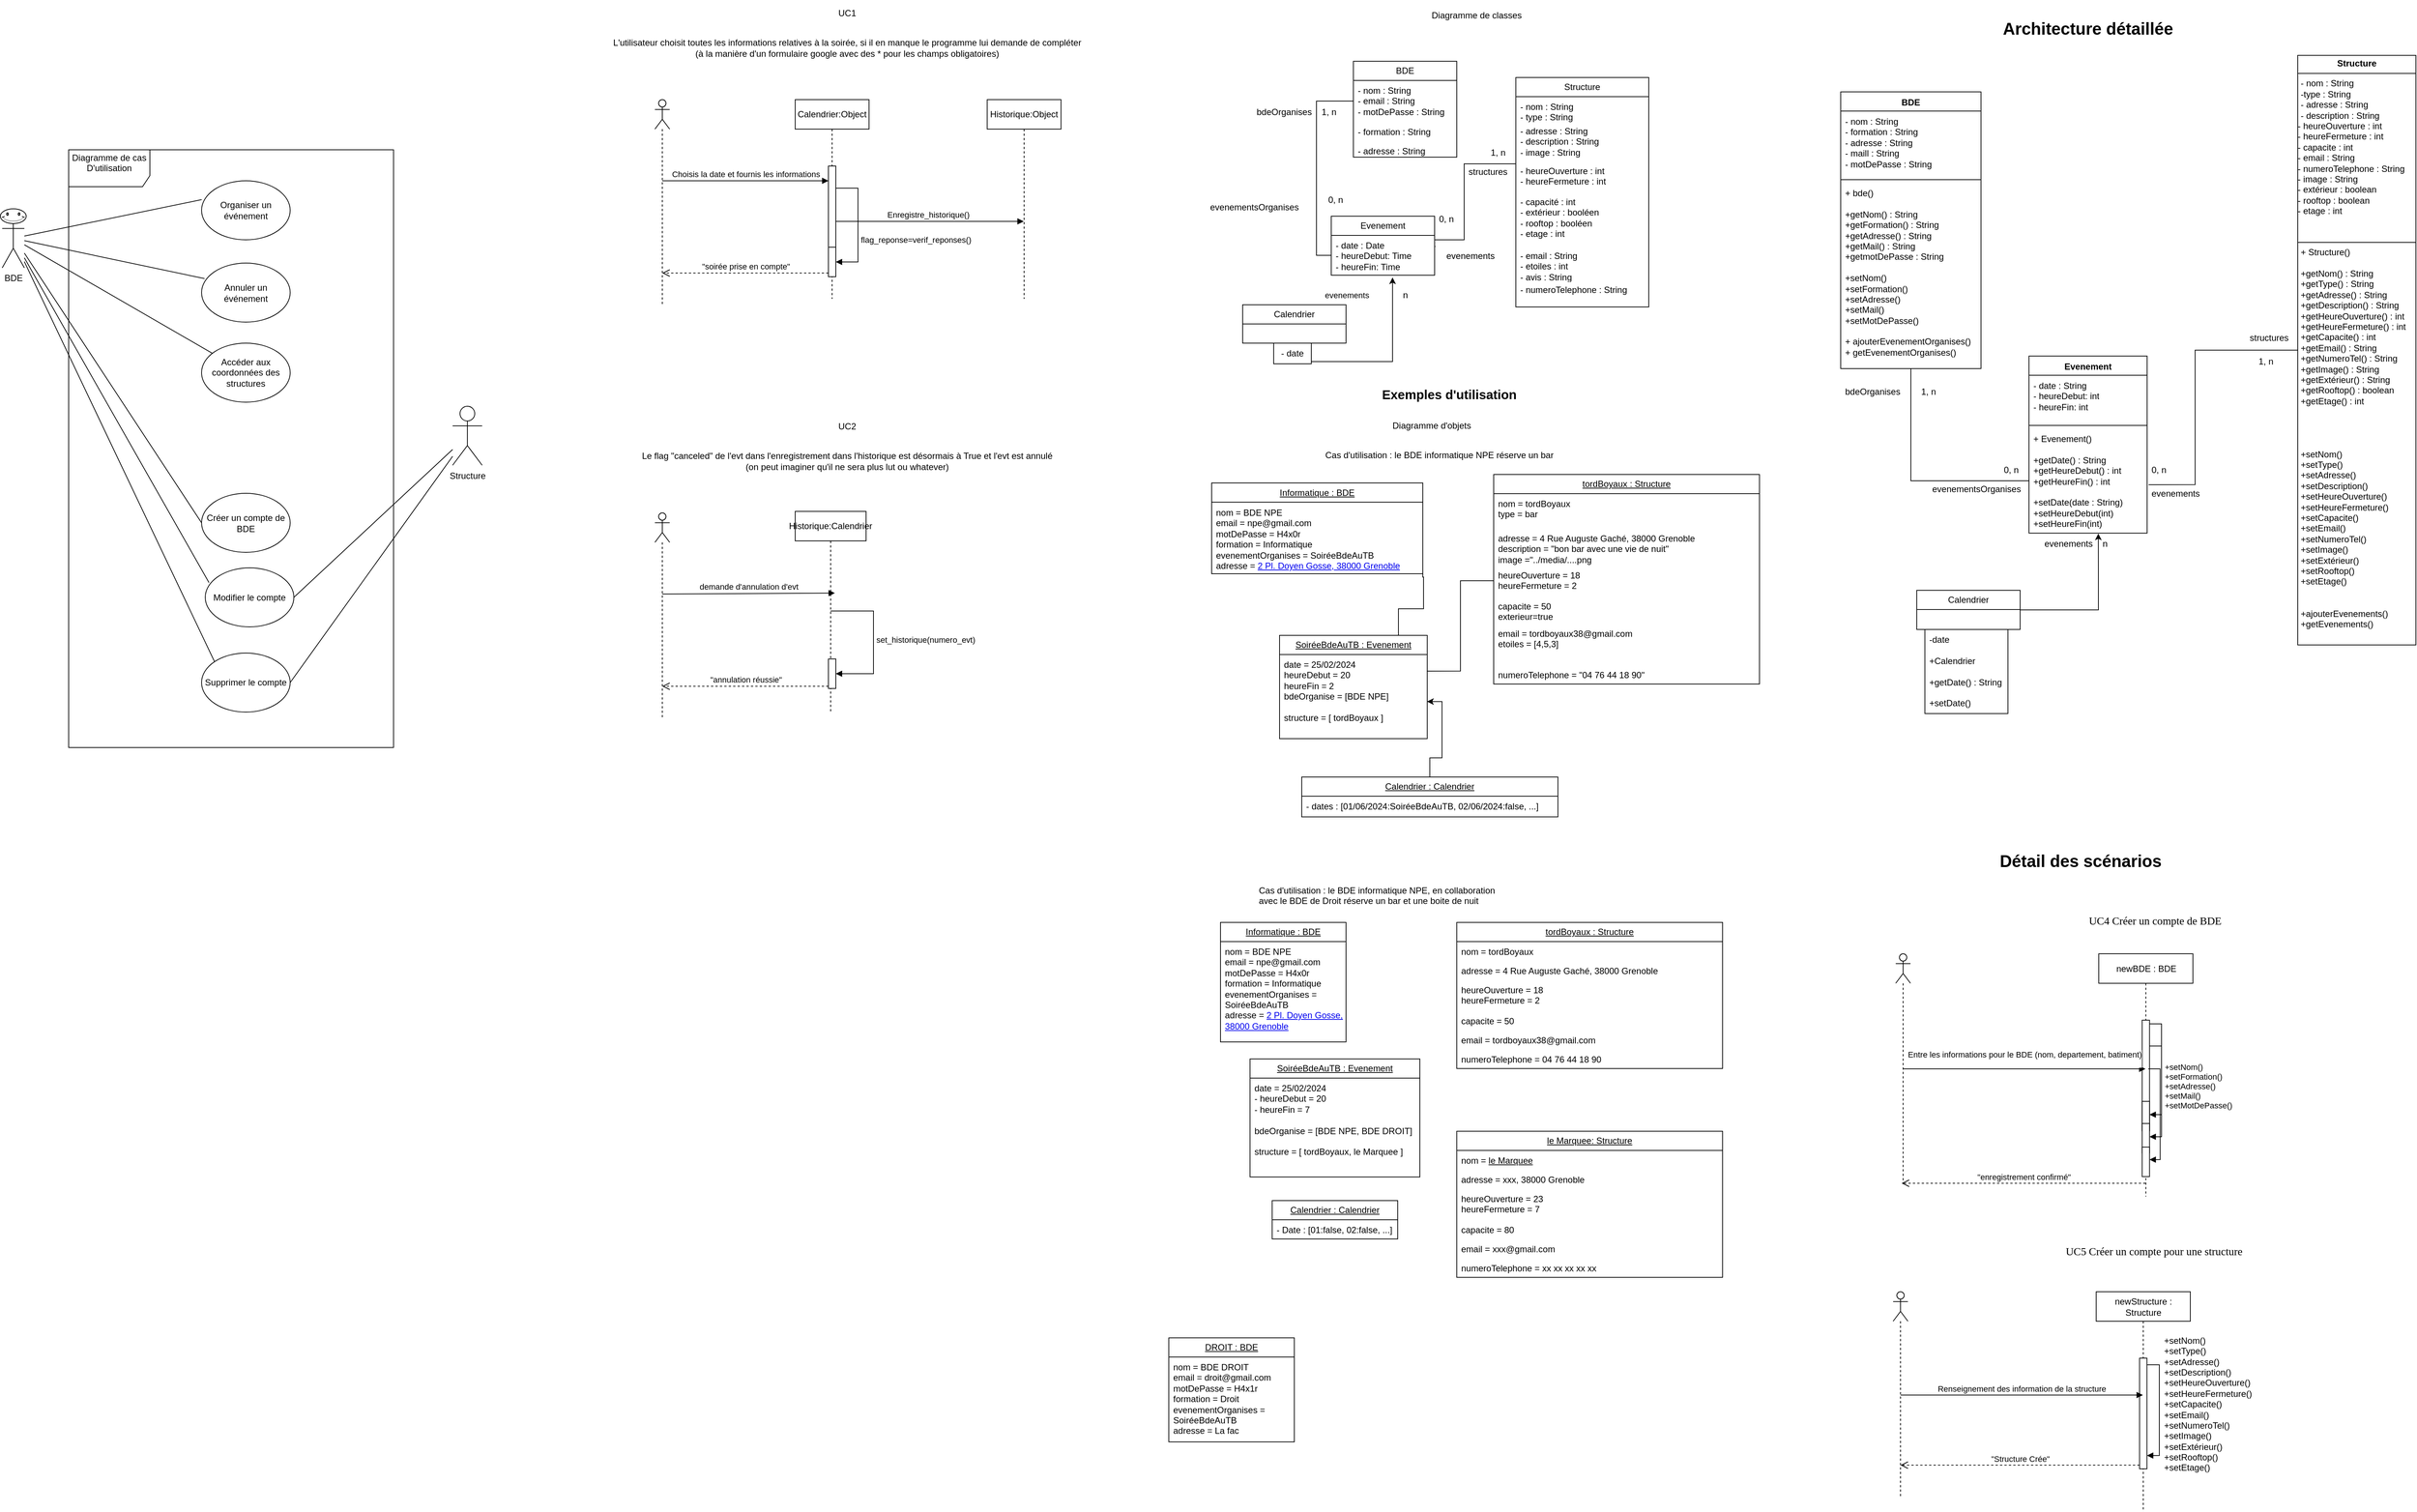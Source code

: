<mxfile version="24.4.10" type="github">
  <diagram name="Page-1" id="fd_hAKjFNYpGGn4z0pOC">
    <mxGraphModel dx="1290" dy="318" grid="0" gridSize="10" guides="1" tooltips="1" connect="1" arrows="1" fold="1" page="0" pageScale="1" pageWidth="827" pageHeight="1169" math="0" shadow="0">
      <root>
        <mxCell id="0" />
        <mxCell id="1" parent="0" />
        <mxCell id="0vhhkYOt-qyEH0Bgxad_-2" value="&lt;font style=&quot;vertical-align: inherit;&quot;&gt;&lt;font style=&quot;vertical-align: inherit;&quot;&gt;BDE&lt;/font&gt;&lt;/font&gt;" style="shape=umlActor;verticalLabelPosition=bottom;verticalAlign=top;html=1;outlineConnect=0;" parent="1" vertex="1">
          <mxGeometry x="-730" y="300" width="30" height="80" as="geometry" />
        </mxCell>
        <mxCell id="0vhhkYOt-qyEH0Bgxad_-4" value="" style="verticalLabelPosition=bottom;verticalAlign=top;html=1;shape=mxgraph.basic.smiley" parent="1" vertex="1">
          <mxGeometry x="-732.5" y="300" width="35" height="20" as="geometry" />
        </mxCell>
        <mxCell id="0vhhkYOt-qyEH0Bgxad_-6" value="&lt;div&gt;Diagramme de cas D&#39;utilisation&lt;/div&gt;&lt;div&gt;&lt;br&gt;&lt;/div&gt;" style="shape=umlFrame;whiteSpace=wrap;html=1;pointerEvents=0;width=110;height=50;" parent="1" vertex="1">
          <mxGeometry x="-640" y="220" width="440" height="810" as="geometry" />
        </mxCell>
        <mxCell id="0vhhkYOt-qyEH0Bgxad_-13" value="Organiser un événement" style="ellipse;whiteSpace=wrap;html=1;" parent="1" vertex="1">
          <mxGeometry x="-460" y="262" width="120" height="80" as="geometry" />
        </mxCell>
        <mxCell id="0vhhkYOt-qyEH0Bgxad_-14" value="" style="endArrow=none;html=1;rounded=0;exitX=0.001;exitY=0.319;exitDx=0;exitDy=0;exitPerimeter=0;" parent="1" source="0vhhkYOt-qyEH0Bgxad_-13" target="0vhhkYOt-qyEH0Bgxad_-2" edge="1">
          <mxGeometry width="50" height="50" relative="1" as="geometry">
            <mxPoint x="-438" y="320" as="sourcePoint" />
            <mxPoint x="-690" y="250" as="targetPoint" />
          </mxGeometry>
        </mxCell>
        <mxCell id="0vhhkYOt-qyEH0Bgxad_-17" value="" style="endArrow=none;html=1;rounded=0;" parent="1" source="0vhhkYOt-qyEH0Bgxad_-2" target="0vhhkYOt-qyEH0Bgxad_-18" edge="1">
          <mxGeometry width="50" height="50" relative="1" as="geometry">
            <mxPoint x="-680" y="260" as="sourcePoint" />
            <mxPoint x="-630" y="210" as="targetPoint" />
          </mxGeometry>
        </mxCell>
        <mxCell id="0vhhkYOt-qyEH0Bgxad_-18" value="Accéder aux coordonnées des structures" style="ellipse;whiteSpace=wrap;html=1;" parent="1" vertex="1">
          <mxGeometry x="-460" y="482" width="120" height="80" as="geometry" />
        </mxCell>
        <mxCell id="7qt9X9h4U_zDJMxlAWbA-1" value="Annuler un événement" style="ellipse;whiteSpace=wrap;html=1;" parent="1" vertex="1">
          <mxGeometry x="-460" y="373.5" width="120" height="80" as="geometry" />
        </mxCell>
        <mxCell id="7qt9X9h4U_zDJMxlAWbA-2" value="" style="endArrow=none;html=1;rounded=0;exitX=0.033;exitY=0.263;exitDx=0;exitDy=0;exitPerimeter=0;fontStyle=1" parent="1" source="7qt9X9h4U_zDJMxlAWbA-1" target="0vhhkYOt-qyEH0Bgxad_-2" edge="1">
          <mxGeometry width="50" height="50" relative="1" as="geometry">
            <mxPoint x="-451" y="610" as="sourcePoint" />
            <mxPoint x="-690" y="450" as="targetPoint" />
          </mxGeometry>
        </mxCell>
        <mxCell id="7qt9X9h4U_zDJMxlAWbA-3" value="" style="endArrow=none;html=1;rounded=0;exitX=0.042;exitY=0.25;exitDx=0;exitDy=0;exitPerimeter=0;fontStyle=1" parent="1" source="7qt9X9h4U_zDJMxlAWbA-4" target="0vhhkYOt-qyEH0Bgxad_-2" edge="1">
          <mxGeometry width="50" height="50" relative="1" as="geometry">
            <mxPoint x="-455" y="696" as="sourcePoint" />
            <mxPoint x="-704" y="450" as="targetPoint" />
          </mxGeometry>
        </mxCell>
        <mxCell id="7qt9X9h4U_zDJMxlAWbA-4" value="Modifier le compte" style="ellipse;whiteSpace=wrap;html=1;" parent="1" vertex="1">
          <mxGeometry x="-455" y="786.5" width="120" height="80" as="geometry" />
        </mxCell>
        <mxCell id="SV50AntmqxMznZXikPVk-3" value="" style="shape=umlLifeline;perimeter=lifelinePerimeter;whiteSpace=wrap;html=1;container=1;dropTarget=0;collapsible=0;recursiveResize=0;outlineConnect=0;portConstraint=eastwest;newEdgeStyle={&quot;curved&quot;:0,&quot;rounded&quot;:0};participant=umlActor;" parent="1" vertex="1">
          <mxGeometry x="154" y="152" width="20" height="280" as="geometry" />
        </mxCell>
        <mxCell id="SV50AntmqxMznZXikPVk-4" value="Calendrier:Object" style="shape=umlLifeline;perimeter=lifelinePerimeter;whiteSpace=wrap;html=1;container=1;dropTarget=0;collapsible=0;recursiveResize=0;outlineConnect=0;portConstraint=eastwest;newEdgeStyle={&quot;curved&quot;:0,&quot;rounded&quot;:0};" parent="1" vertex="1">
          <mxGeometry x="344" y="152" width="100" height="270" as="geometry" />
        </mxCell>
        <mxCell id="SV50AntmqxMznZXikPVk-13" value="" style="html=1;points=[[0,0,0,0,5],[0,1,0,0,-5],[1,0,0,0,5],[1,1,0,0,-5]];perimeter=orthogonalPerimeter;outlineConnect=0;targetShapes=umlLifeline;portConstraint=eastwest;newEdgeStyle={&quot;curved&quot;:0,&quot;rounded&quot;:0};" parent="SV50AntmqxMznZXikPVk-4" vertex="1">
          <mxGeometry x="45" y="90" width="10" height="150" as="geometry" />
        </mxCell>
        <mxCell id="SV50AntmqxMznZXikPVk-16" value="" style="html=1;points=[[0,0,0,0,5],[0,1,0,0,-5],[1,0,0,0,5],[1,1,0,0,-5]];perimeter=orthogonalPerimeter;outlineConnect=0;targetShapes=umlLifeline;portConstraint=eastwest;newEdgeStyle={&quot;curved&quot;:0,&quot;rounded&quot;:0};" parent="SV50AntmqxMznZXikPVk-4" vertex="1">
          <mxGeometry x="45" y="200" width="10" height="40" as="geometry" />
        </mxCell>
        <mxCell id="SV50AntmqxMznZXikPVk-17" value="flag_reponse=verif_reponses()" style="html=1;align=left;spacingLeft=2;endArrow=block;rounded=0;edgeStyle=orthogonalEdgeStyle;curved=0;rounded=0;" parent="SV50AntmqxMznZXikPVk-4" target="SV50AntmqxMznZXikPVk-16" edge="1">
          <mxGeometry x="0.294" relative="1" as="geometry">
            <mxPoint x="55" y="110" as="sourcePoint" />
            <Array as="points">
              <mxPoint x="55" y="120" />
              <mxPoint x="85" y="120" />
              <mxPoint x="85" y="220" />
            </Array>
            <mxPoint as="offset" />
          </mxGeometry>
        </mxCell>
        <mxCell id="SV50AntmqxMznZXikPVk-12" value="&lt;div&gt;L&#39;utilisateur choisit toutes les informations relatives à la soirée, si il en manque le programme lui demande de compléter&lt;/div&gt;&lt;div&gt;(à la manière d&#39;un formulaire google avec des * pour les champs obligatoires)&lt;br&gt;&lt;/div&gt;" style="text;html=1;align=center;verticalAlign=middle;resizable=0;points=[];autosize=1;strokeColor=none;fillColor=none;" parent="1" vertex="1">
          <mxGeometry x="84" y="62" width="660" height="40" as="geometry" />
        </mxCell>
        <mxCell id="SV50AntmqxMznZXikPVk-14" value="Enregistre_historique()" style="html=1;verticalAlign=bottom;endArrow=block;curved=0;rounded=0;" parent="1" source="SV50AntmqxMznZXikPVk-13" target="SV50AntmqxMznZXikPVk-18" edge="1">
          <mxGeometry x="-0.016" relative="1" as="geometry">
            <mxPoint x="403.997" y="292" as="sourcePoint" />
            <mxPoint x="628.82" y="292" as="targetPoint" />
            <mxPoint as="offset" />
          </mxGeometry>
        </mxCell>
        <mxCell id="SV50AntmqxMznZXikPVk-15" value="&quot;soirée prise en compte&quot;" style="html=1;verticalAlign=bottom;endArrow=open;dashed=1;endSize=8;curved=0;rounded=0;exitX=0;exitY=1;exitDx=0;exitDy=-5;" parent="1" source="SV50AntmqxMznZXikPVk-13" target="SV50AntmqxMznZXikPVk-3" edge="1">
          <mxGeometry x="0.0" relative="1" as="geometry">
            <mxPoint x="319" y="307" as="targetPoint" />
            <mxPoint as="offset" />
          </mxGeometry>
        </mxCell>
        <mxCell id="SV50AntmqxMznZXikPVk-18" value="Historique:Object" style="shape=umlLifeline;perimeter=lifelinePerimeter;whiteSpace=wrap;html=1;container=1;dropTarget=0;collapsible=0;recursiveResize=0;outlineConnect=0;portConstraint=eastwest;newEdgeStyle={&quot;curved&quot;:0,&quot;rounded&quot;:0};" parent="1" vertex="1">
          <mxGeometry x="604" y="152" width="100" height="270" as="geometry" />
        </mxCell>
        <mxCell id="SV50AntmqxMznZXikPVk-21" value="Choisis la date et fournis les informations" style="html=1;verticalAlign=bottom;endArrow=block;curved=0;rounded=0;entryX=0;entryY=0;entryDx=0;entryDy=5;" parent="1" edge="1">
          <mxGeometry relative="1" as="geometry">
            <mxPoint x="164" y="262" as="sourcePoint" />
            <mxPoint x="389" y="262" as="targetPoint" />
          </mxGeometry>
        </mxCell>
        <mxCell id="SV50AntmqxMznZXikPVk-22" value="UC1 " style="text;html=1;align=center;verticalAlign=middle;resizable=0;points=[];autosize=1;strokeColor=none;fillColor=none;" parent="1" vertex="1">
          <mxGeometry x="389" y="20" width="50" height="30" as="geometry" />
        </mxCell>
        <mxCell id="SV50AntmqxMznZXikPVk-23" value="" style="shape=umlLifeline;perimeter=lifelinePerimeter;whiteSpace=wrap;html=1;container=1;dropTarget=0;collapsible=0;recursiveResize=0;outlineConnect=0;portConstraint=eastwest;newEdgeStyle={&quot;curved&quot;:0,&quot;rounded&quot;:0};participant=umlActor;" parent="1" vertex="1">
          <mxGeometry x="154" y="712" width="20" height="280" as="geometry" />
        </mxCell>
        <mxCell id="SV50AntmqxMznZXikPVk-28" value="&lt;div&gt;Le flag &quot;canceled&quot; de l&#39;evt dans l&#39;enregistrement dans l&#39;historique est désormais à True et l&#39;evt est annulé&lt;/div&gt;&lt;div&gt;(on peut imaginer qu&#39;il ne sera plus lut ou whatever)&lt;br&gt;&lt;/div&gt;" style="text;html=1;align=center;verticalAlign=middle;resizable=0;points=[];autosize=1;strokeColor=none;fillColor=none;" parent="1" vertex="1">
          <mxGeometry x="129" y="622" width="570" height="40" as="geometry" />
        </mxCell>
        <mxCell id="SV50AntmqxMznZXikPVk-30" value="&quot;annulation réussie&quot;" style="html=1;verticalAlign=bottom;endArrow=open;dashed=1;endSize=8;curved=0;rounded=0;exitX=0;exitY=1;exitDx=0;exitDy=-5;" parent="1" target="SV50AntmqxMznZXikPVk-23" edge="1">
          <mxGeometry x="0.0" relative="1" as="geometry">
            <mxPoint x="319" y="867" as="targetPoint" />
            <mxPoint as="offset" />
            <mxPoint x="389.0" y="947.0" as="sourcePoint" />
          </mxGeometry>
        </mxCell>
        <mxCell id="SV50AntmqxMznZXikPVk-31" value="Historique:Calendrier" style="shape=umlLifeline;perimeter=lifelinePerimeter;whiteSpace=wrap;html=1;container=1;dropTarget=0;collapsible=0;recursiveResize=0;outlineConnect=0;portConstraint=eastwest;newEdgeStyle={&quot;curved&quot;:0,&quot;rounded&quot;:0};" parent="1" vertex="1">
          <mxGeometry x="344" y="710" width="96" height="272" as="geometry" />
        </mxCell>
        <mxCell id="SV50AntmqxMznZXikPVk-37" value="" style="html=1;points=[[0,0,0,0,5],[0,1,0,0,-5],[1,0,0,0,5],[1,1,0,0,-5]];perimeter=orthogonalPerimeter;outlineConnect=0;targetShapes=umlLifeline;portConstraint=eastwest;newEdgeStyle={&quot;curved&quot;:0,&quot;rounded&quot;:0};" parent="SV50AntmqxMznZXikPVk-31" vertex="1">
          <mxGeometry x="45" y="200" width="10" height="40" as="geometry" />
        </mxCell>
        <mxCell id="SV50AntmqxMznZXikPVk-38" value="set_historique(numero_evt)" style="html=1;align=left;spacingLeft=2;endArrow=block;rounded=0;edgeStyle=orthogonalEdgeStyle;curved=0;rounded=0;" parent="SV50AntmqxMznZXikPVk-31" source="SV50AntmqxMznZXikPVk-31" target="SV50AntmqxMznZXikPVk-37" edge="1">
          <mxGeometry relative="1" as="geometry">
            <mxPoint x="56" y="180" as="sourcePoint" />
            <Array as="points">
              <mxPoint x="106" y="135" />
              <mxPoint x="106" y="220" />
            </Array>
          </mxGeometry>
        </mxCell>
        <mxCell id="SV50AntmqxMznZXikPVk-32" value="demande d&#39;annulation d&#39;evt" style="html=1;verticalAlign=bottom;endArrow=block;curved=0;rounded=0;entryX=0.56;entryY=0.407;entryDx=0;entryDy=0;entryPerimeter=0;" parent="1" target="SV50AntmqxMznZXikPVk-31" edge="1">
          <mxGeometry relative="1" as="geometry">
            <mxPoint x="164" y="822" as="sourcePoint" />
            <mxPoint x="389" y="822" as="targetPoint" />
          </mxGeometry>
        </mxCell>
        <mxCell id="SV50AntmqxMznZXikPVk-33" value="UC2 " style="text;html=1;align=center;verticalAlign=middle;resizable=0;points=[];autosize=1;strokeColor=none;fillColor=none;" parent="1" vertex="1">
          <mxGeometry x="389" y="580" width="50" height="30" as="geometry" />
        </mxCell>
        <mxCell id="99m4UbLM17kgjPSCj8Z3-4" value="&lt;u&gt;Informatique : BDE&lt;/u&gt;" style="swimlane;fontStyle=0;childLayout=stackLayout;horizontal=1;startSize=26;fillColor=none;horizontalStack=0;resizeParent=1;resizeParentMax=0;resizeLast=0;collapsible=1;marginBottom=0;whiteSpace=wrap;html=1;" parent="1" vertex="1">
          <mxGeometry x="908" y="671.5" width="286" height="123" as="geometry" />
        </mxCell>
        <mxCell id="99m4UbLM17kgjPSCj8Z3-5" value="&lt;div&gt;nom = BDE NPE&lt;/div&gt;&lt;div&gt;email = npe@gmail.com&lt;/div&gt;&lt;div&gt;motDePasse = H4x0r&lt;/div&gt;&lt;div&gt;&lt;div&gt;formation = Informatique&lt;/div&gt;&lt;div&gt;evenementOrganises = SoiréeBdeAuTB&lt;/div&gt;&lt;div&gt;adresse =&amp;nbsp;&lt;a rel=&quot;noopener&quot; target=&quot;_blank&quot; data-sb=&quot;/url?sa=t&amp;amp;source=web&amp;amp;rct=j&amp;amp;opi=89978449&amp;amp;url=/maps/place//data%3D!4m2!3m1!1s0x478af486d4db2145:0x5855b4bb6787a494%3Fsa%3DX%26ved%3D1t:8290%26ictx%3D111&amp;amp;ved=2ahUKEwiq-PeSgbWGAxVxRvEDHTodD7MQ4kB6BAg_EAM&amp;amp;usg=AOvVaw2bVKzTzcAoW_xijpnj3lqk&quot; tabindex=&quot;0&quot; data-url=&quot;/maps/place//data=!4m2!3m1!1s0x478af486d4db2145:0x5855b4bb6787a494?sa=X&amp;amp;ved=2ahUKEwiq-PeSgbWGAxVxRvEDHTodD7MQ4kB6BAgREAA&quot; style=&quot;cursor:pointer&quot; href=&quot;https://www.google.com/maps/place//data=!4m2!3m1!1s0x478af486d4db2145:0x5855b4bb6787a494?sa=X&amp;amp;ved=1t:8290&amp;amp;ictx=111&quot;&gt;&lt;span&gt;2 Pl. Doyen Gosse, 38000 Grenoble&lt;/span&gt;&lt;/a&gt; &lt;/div&gt; &lt;/div&gt;" style="text;strokeColor=none;fillColor=none;align=left;verticalAlign=top;spacingLeft=4;spacingRight=4;overflow=hidden;rotatable=0;points=[[0,0.5],[1,0.5]];portConstraint=eastwest;whiteSpace=wrap;html=1;" parent="99m4UbLM17kgjPSCj8Z3-4" vertex="1">
          <mxGeometry y="26" width="286" height="97" as="geometry" />
        </mxCell>
        <mxCell id="99m4UbLM17kgjPSCj8Z3-9" value="&lt;u&gt;tordBoyaux : Structure&lt;/u&gt;" style="swimlane;fontStyle=0;childLayout=stackLayout;horizontal=1;startSize=26;fillColor=none;horizontalStack=0;resizeParent=1;resizeParentMax=0;resizeLast=0;collapsible=1;marginBottom=0;whiteSpace=wrap;html=1;" parent="1" vertex="1">
          <mxGeometry x="1290" y="660" width="360" height="284" as="geometry" />
        </mxCell>
        <mxCell id="99m4UbLM17kgjPSCj8Z3-10" value="&lt;div&gt;nom = tordBoyaux&lt;/div&gt;&lt;div&gt;type = bar&lt;/div&gt;&lt;div&gt;&lt;br&gt;&lt;/div&gt;" style="text;strokeColor=none;fillColor=none;align=left;verticalAlign=top;spacingLeft=4;spacingRight=4;overflow=hidden;rotatable=0;points=[[0,0.5],[1,0.5]];portConstraint=eastwest;whiteSpace=wrap;html=1;" parent="99m4UbLM17kgjPSCj8Z3-9" vertex="1">
          <mxGeometry y="26" width="360" height="47" as="geometry" />
        </mxCell>
        <mxCell id="99m4UbLM17kgjPSCj8Z3-11" value="&lt;div&gt;adresse = 4 Rue Auguste Gaché, 38000 Grenoble&lt;/div&gt;&lt;div&gt;description = &quot;bon bar avec une vie de nuit&quot;&lt;/div&gt;&lt;div&gt;image =&quot;../media/....png&lt;br&gt;&lt;/div&gt;" style="text;strokeColor=none;fillColor=none;align=left;verticalAlign=top;spacingLeft=4;spacingRight=4;overflow=hidden;rotatable=0;points=[[0,0.5],[1,0.5]];portConstraint=eastwest;whiteSpace=wrap;html=1;" parent="99m4UbLM17kgjPSCj8Z3-9" vertex="1">
          <mxGeometry y="73" width="360" height="50" as="geometry" />
        </mxCell>
        <mxCell id="99m4UbLM17kgjPSCj8Z3-12" value="&lt;div&gt;heureOuverture = 18&lt;/div&gt;&lt;div&gt;heureFermeture = 2&lt;/div&gt;" style="text;strokeColor=none;fillColor=none;align=left;verticalAlign=top;spacingLeft=4;spacingRight=4;overflow=hidden;rotatable=0;points=[[0,0.5],[1,0.5]];portConstraint=eastwest;whiteSpace=wrap;html=1;" parent="99m4UbLM17kgjPSCj8Z3-9" vertex="1">
          <mxGeometry y="123" width="360" height="42" as="geometry" />
        </mxCell>
        <mxCell id="99m4UbLM17kgjPSCj8Z3-13" value="&lt;div&gt;capacite = 50&lt;/div&gt;&lt;div&gt;exterieur=true&lt;br&gt;&lt;/div&gt;&lt;div&gt;&lt;br&gt;&lt;/div&gt;" style="text;strokeColor=none;fillColor=none;align=left;verticalAlign=top;spacingLeft=4;spacingRight=4;overflow=hidden;rotatable=0;points=[[0,0.5],[1,0.5]];portConstraint=eastwest;whiteSpace=wrap;html=1;" parent="99m4UbLM17kgjPSCj8Z3-9" vertex="1">
          <mxGeometry y="165" width="360" height="37" as="geometry" />
        </mxCell>
        <mxCell id="99m4UbLM17kgjPSCj8Z3-14" value="&lt;div&gt;email = &lt;span&gt;tordboyaux38&lt;/span&gt;&lt;span&gt;@gmail&lt;/span&gt;&lt;span&gt;.com&lt;/span&gt;&lt;/div&gt;&lt;div&gt;&lt;span&gt;etoiles = [4,5,3]&lt;br&gt;&lt;/span&gt;&lt;/div&gt;" style="text;strokeColor=none;fillColor=none;align=left;verticalAlign=top;spacingLeft=4;spacingRight=4;overflow=hidden;rotatable=0;points=[[0,0.5],[1,0.5]];portConstraint=eastwest;whiteSpace=wrap;html=1;" parent="99m4UbLM17kgjPSCj8Z3-9" vertex="1">
          <mxGeometry y="202" width="360" height="56" as="geometry" />
        </mxCell>
        <mxCell id="99m4UbLM17kgjPSCj8Z3-15" value="numeroTelephone = &lt;span&gt;&lt;span class=&quot;LrzXr zdqRlf kno-fv&quot;&gt;&lt;span data-local-attribute=&quot;d3ph&quot; data-dtype=&quot;d3ph&quot;&gt;&lt;span&gt;&quot;04 76 44 18 90&quot;&lt;/span&gt;&lt;/span&gt;&lt;/span&gt;&lt;/span&gt;" style="text;strokeColor=none;fillColor=none;align=left;verticalAlign=top;spacingLeft=4;spacingRight=4;overflow=hidden;rotatable=0;points=[[0,0.5],[1,0.5]];portConstraint=eastwest;whiteSpace=wrap;html=1;" parent="99m4UbLM17kgjPSCj8Z3-9" vertex="1">
          <mxGeometry y="258" width="360" height="26" as="geometry" />
        </mxCell>
        <mxCell id="99m4UbLM17kgjPSCj8Z3-16" value="Diagramme de classes" style="text;strokeColor=none;fillColor=none;align=left;verticalAlign=top;spacingLeft=4;spacingRight=4;overflow=hidden;rotatable=0;points=[[0,0.5],[1,0.5]];portConstraint=eastwest;whiteSpace=wrap;html=1;" parent="1" vertex="1">
          <mxGeometry x="1200" y="24" width="180" height="26" as="geometry" />
        </mxCell>
        <mxCell id="99m4UbLM17kgjPSCj8Z3-17" value="Diagramme d&#39;objets " style="text;strokeColor=none;fillColor=none;align=left;verticalAlign=top;spacingLeft=4;spacingRight=4;overflow=hidden;rotatable=0;points=[[0,0.5],[1,0.5]];portConstraint=eastwest;whiteSpace=wrap;html=1;" parent="1" vertex="1">
          <mxGeometry x="1147" y="580" width="180" height="26" as="geometry" />
        </mxCell>
        <mxCell id="99m4UbLM17kgjPSCj8Z3-18" value="&lt;u&gt;SoiréeBdeAuTB : Evenement&lt;/u&gt;" style="swimlane;fontStyle=0;childLayout=stackLayout;horizontal=1;startSize=26;fillColor=none;horizontalStack=0;resizeParent=1;resizeParentMax=0;resizeLast=0;collapsible=1;marginBottom=0;whiteSpace=wrap;html=1;" parent="1" vertex="1">
          <mxGeometry x="1000" y="878" width="200" height="140" as="geometry" />
        </mxCell>
        <mxCell id="99m4UbLM17kgjPSCj8Z3-19" value="&lt;div&gt;date = 25/02/2024&lt;/div&gt;&lt;div&gt;&lt;div&gt;heureDebut = 20&lt;br&gt;&lt;/div&gt;&lt;div&gt;heureFin = 2&lt;br&gt;&lt;/div&gt;&lt;/div&gt;&lt;div&gt;bdeOrganise = [BDE NPE]&lt;/div&gt;&lt;div&gt;&lt;br&gt;&lt;/div&gt;&lt;div&gt;structure = [ tordBoyaux ]&lt;br&gt;&lt;/div&gt;&lt;div&gt;&lt;br&gt;&lt;/div&gt;" style="text;strokeColor=none;fillColor=none;align=left;verticalAlign=top;spacingLeft=4;spacingRight=4;overflow=hidden;rotatable=0;points=[[0,0.5],[1,0.5]];portConstraint=eastwest;whiteSpace=wrap;html=1;" parent="99m4UbLM17kgjPSCj8Z3-18" vertex="1">
          <mxGeometry y="26" width="200" height="114" as="geometry" />
        </mxCell>
        <mxCell id="99m4UbLM17kgjPSCj8Z3-21" value="&lt;u&gt;Calendrier : Calendrier&lt;/u&gt;" style="swimlane;fontStyle=0;childLayout=stackLayout;horizontal=1;startSize=26;fillColor=none;horizontalStack=0;resizeParent=1;resizeParentMax=0;resizeLast=0;collapsible=1;marginBottom=0;whiteSpace=wrap;html=1;" parent="1" vertex="1">
          <mxGeometry x="1030" y="1070" width="347" height="54" as="geometry" />
        </mxCell>
        <mxCell id="99m4UbLM17kgjPSCj8Z3-22" value="&lt;div&gt;- dates : [01/06/2024:SoiréeBdeAuTB, 02/06/2024:false, ...]&lt;br&gt;&lt;/div&gt;" style="text;strokeColor=none;fillColor=none;align=left;verticalAlign=top;spacingLeft=4;spacingRight=4;overflow=hidden;rotatable=0;points=[[0,0.5],[1,0.5]];portConstraint=eastwest;whiteSpace=wrap;html=1;" parent="99m4UbLM17kgjPSCj8Z3-21" vertex="1">
          <mxGeometry y="26" width="347" height="28" as="geometry" />
        </mxCell>
        <mxCell id="99m4UbLM17kgjPSCj8Z3-23" value="" style="edgeStyle=orthogonalEdgeStyle;rounded=0;orthogonalLoop=1;jettySize=auto;html=1;entryX=0.997;entryY=0.346;entryDx=0;entryDy=0;entryPerimeter=0;endArrow=none;endFill=0;" parent="1" source="99m4UbLM17kgjPSCj8Z3-12" target="99m4UbLM17kgjPSCj8Z3-18" edge="1">
          <mxGeometry relative="1" as="geometry" />
        </mxCell>
        <mxCell id="99m4UbLM17kgjPSCj8Z3-25" value="" style="edgeStyle=orthogonalEdgeStyle;rounded=0;orthogonalLoop=1;jettySize=auto;html=1;endArrow=none;endFill=0;" parent="1" target="99m4UbLM17kgjPSCj8Z3-18" edge="1">
          <mxGeometry relative="1" as="geometry">
            <mxPoint x="1194.0" y="778.524" as="sourcePoint" />
            <Array as="points">
              <mxPoint x="1194" y="799" />
              <mxPoint x="1195" y="799" />
              <mxPoint x="1195" y="842" />
              <mxPoint x="1161" y="842" />
            </Array>
          </mxGeometry>
        </mxCell>
        <mxCell id="HHiWm6_Z4Rj82QOO5koe-2" value="Cas d&#39;utilisation : le BDE informatique NPE, en collaboration avec le BDE de Droit réserve un bar et une boite de nuit" style="text;whiteSpace=wrap;html=1;" parent="1" vertex="1">
          <mxGeometry x="970" y="1210" width="340" height="20" as="geometry" />
        </mxCell>
        <mxCell id="HHiWm6_Z4Rj82QOO5koe-45" value="&lt;u&gt;SoiréeBdeAuTB : Evenement&lt;/u&gt;" style="swimlane;fontStyle=0;childLayout=stackLayout;horizontal=1;startSize=26;fillColor=none;horizontalStack=0;resizeParent=1;resizeParentMax=0;resizeLast=0;collapsible=1;marginBottom=0;whiteSpace=wrap;html=1;" parent="1" vertex="1">
          <mxGeometry x="960" y="1452" width="230" height="160" as="geometry" />
        </mxCell>
        <mxCell id="HHiWm6_Z4Rj82QOO5koe-46" value="&lt;div&gt;date = 25/02/2024&lt;/div&gt;&lt;div&gt;&lt;div&gt;- heureDebut = 20&lt;br&gt;&lt;/div&gt;&lt;div&gt;- heureFin = 7&lt;br&gt;&lt;/div&gt;&lt;/div&gt;&lt;div&gt;&lt;br&gt;&lt;/div&gt;&lt;div&gt;bdeOrganise = [BDE NPE, BDE DROIT]&lt;/div&gt;&lt;div&gt;&lt;br&gt;&lt;/div&gt;&lt;div&gt;structure = [ tordBoyaux, le Marquee ]&lt;br&gt;&lt;/div&gt;&lt;div&gt;&lt;br&gt;&lt;/div&gt;" style="text;strokeColor=none;fillColor=none;align=left;verticalAlign=top;spacingLeft=4;spacingRight=4;overflow=hidden;rotatable=0;points=[[0,0.5],[1,0.5]];portConstraint=eastwest;whiteSpace=wrap;html=1;" parent="HHiWm6_Z4Rj82QOO5koe-45" vertex="1">
          <mxGeometry y="26" width="230" height="134" as="geometry" />
        </mxCell>
        <mxCell id="HHiWm6_Z4Rj82QOO5koe-47" value="&lt;u&gt;Calendrier : Calendrier&lt;/u&gt;" style="swimlane;fontStyle=0;childLayout=stackLayout;horizontal=1;startSize=26;fillColor=none;horizontalStack=0;resizeParent=1;resizeParentMax=0;resizeLast=0;collapsible=1;marginBottom=0;whiteSpace=wrap;html=1;" parent="1" vertex="1">
          <mxGeometry x="990" y="1644" width="170" height="52" as="geometry" />
        </mxCell>
        <mxCell id="HHiWm6_Z4Rj82QOO5koe-48" value="&lt;div&gt;- Date : [01:false, 02:false, ...]&lt;br&gt;&lt;/div&gt;" style="text;strokeColor=none;fillColor=none;align=left;verticalAlign=top;spacingLeft=4;spacingRight=4;overflow=hidden;rotatable=0;points=[[0,0.5],[1,0.5]];portConstraint=eastwest;whiteSpace=wrap;html=1;" parent="HHiWm6_Z4Rj82QOO5koe-47" vertex="1">
          <mxGeometry y="26" width="170" height="26" as="geometry" />
        </mxCell>
        <mxCell id="HHiWm6_Z4Rj82QOO5koe-52" value="&lt;u&gt;Informatique : BDE&lt;/u&gt;" style="swimlane;fontStyle=0;childLayout=stackLayout;horizontal=1;startSize=26;fillColor=none;horizontalStack=0;resizeParent=1;resizeParentMax=0;resizeLast=0;collapsible=1;marginBottom=0;whiteSpace=wrap;html=1;" parent="1" vertex="1">
          <mxGeometry x="920" y="1267" width="170" height="162" as="geometry" />
        </mxCell>
        <mxCell id="HHiWm6_Z4Rj82QOO5koe-55" value="&lt;div&gt;nom = BDE NPE&lt;/div&gt;&lt;div&gt;email = npe@gmail.com&lt;/div&gt;&lt;div&gt;motDePasse = H4x0r&lt;/div&gt;&lt;div&gt;&lt;div&gt;formation = Informatique&lt;/div&gt;&lt;div&gt;evenementOrganises = SoiréeBdeAuTB&lt;/div&gt;&lt;div&gt;adresse =&amp;nbsp;&lt;a rel=&quot;noopener&quot; target=&quot;_blank&quot; data-sb=&quot;/url?sa=t&amp;amp;source=web&amp;amp;rct=j&amp;amp;opi=89978449&amp;amp;url=/maps/place//data%3D!4m2!3m1!1s0x478af486d4db2145:0x5855b4bb6787a494%3Fsa%3DX%26ved%3D1t:8290%26ictx%3D111&amp;amp;ved=2ahUKEwiq-PeSgbWGAxVxRvEDHTodD7MQ4kB6BAg_EAM&amp;amp;usg=AOvVaw2bVKzTzcAoW_xijpnj3lqk&quot; tabindex=&quot;0&quot; data-url=&quot;/maps/place//data=!4m2!3m1!1s0x478af486d4db2145:0x5855b4bb6787a494?sa=X&amp;amp;ved=2ahUKEwiq-PeSgbWGAxVxRvEDHTodD7MQ4kB6BAgREAA&quot; style=&quot;cursor:pointer&quot; href=&quot;https://www.google.com/maps/place//data=!4m2!3m1!1s0x478af486d4db2145:0x5855b4bb6787a494?sa=X&amp;amp;ved=1t:8290&amp;amp;ictx=111&quot;&gt;&lt;span&gt;2 Pl. Doyen Gosse, 38000 Grenoble&lt;/span&gt;&lt;/a&gt; &lt;/div&gt; &lt;/div&gt;" style="text;strokeColor=none;fillColor=none;align=left;verticalAlign=top;spacingLeft=4;spacingRight=4;overflow=hidden;rotatable=0;points=[[0,0.5],[1,0.5]];portConstraint=eastwest;whiteSpace=wrap;html=1;" parent="HHiWm6_Z4Rj82QOO5koe-52" vertex="1">
          <mxGeometry y="26" width="170" height="136" as="geometry" />
        </mxCell>
        <mxCell id="HHiWm6_Z4Rj82QOO5koe-64" value="&lt;u&gt;tordBoyaux : Structure&lt;/u&gt;" style="swimlane;fontStyle=0;childLayout=stackLayout;horizontal=1;startSize=26;fillColor=none;horizontalStack=0;resizeParent=1;resizeParentMax=0;resizeLast=0;collapsible=1;marginBottom=0;whiteSpace=wrap;html=1;" parent="1" vertex="1">
          <mxGeometry x="1240" y="1267" width="360" height="198" as="geometry" />
        </mxCell>
        <mxCell id="HHiWm6_Z4Rj82QOO5koe-65" value="nom = tordBoyaux" style="text;strokeColor=none;fillColor=none;align=left;verticalAlign=top;spacingLeft=4;spacingRight=4;overflow=hidden;rotatable=0;points=[[0,0.5],[1,0.5]];portConstraint=eastwest;whiteSpace=wrap;html=1;" parent="HHiWm6_Z4Rj82QOO5koe-64" vertex="1">
          <mxGeometry y="26" width="360" height="26" as="geometry" />
        </mxCell>
        <mxCell id="HHiWm6_Z4Rj82QOO5koe-66" value="adresse = 4 Rue Auguste Gaché, 38000 Grenoble" style="text;strokeColor=none;fillColor=none;align=left;verticalAlign=top;spacingLeft=4;spacingRight=4;overflow=hidden;rotatable=0;points=[[0,0.5],[1,0.5]];portConstraint=eastwest;whiteSpace=wrap;html=1;" parent="HHiWm6_Z4Rj82QOO5koe-64" vertex="1">
          <mxGeometry y="52" width="360" height="26" as="geometry" />
        </mxCell>
        <mxCell id="HHiWm6_Z4Rj82QOO5koe-67" value="&lt;div&gt;heureOuverture = 18&lt;/div&gt;&lt;div&gt;heureFermeture = 2&lt;/div&gt;" style="text;strokeColor=none;fillColor=none;align=left;verticalAlign=top;spacingLeft=4;spacingRight=4;overflow=hidden;rotatable=0;points=[[0,0.5],[1,0.5]];portConstraint=eastwest;whiteSpace=wrap;html=1;" parent="HHiWm6_Z4Rj82QOO5koe-64" vertex="1">
          <mxGeometry y="78" width="360" height="42" as="geometry" />
        </mxCell>
        <mxCell id="HHiWm6_Z4Rj82QOO5koe-68" value="&lt;div&gt;capacite = 50&lt;br&gt;&lt;/div&gt;&lt;div&gt;&lt;br&gt;&lt;/div&gt;" style="text;strokeColor=none;fillColor=none;align=left;verticalAlign=top;spacingLeft=4;spacingRight=4;overflow=hidden;rotatable=0;points=[[0,0.5],[1,0.5]];portConstraint=eastwest;whiteSpace=wrap;html=1;" parent="HHiWm6_Z4Rj82QOO5koe-64" vertex="1">
          <mxGeometry y="120" width="360" height="26" as="geometry" />
        </mxCell>
        <mxCell id="HHiWm6_Z4Rj82QOO5koe-69" value="&lt;div&gt;email = &lt;span&gt;tordboyaux38&lt;/span&gt;&lt;span&gt;@gmail&lt;/span&gt;&lt;span&gt;.com&lt;/span&gt;&lt;/div&gt;" style="text;strokeColor=none;fillColor=none;align=left;verticalAlign=top;spacingLeft=4;spacingRight=4;overflow=hidden;rotatable=0;points=[[0,0.5],[1,0.5]];portConstraint=eastwest;whiteSpace=wrap;html=1;" parent="HHiWm6_Z4Rj82QOO5koe-64" vertex="1">
          <mxGeometry y="146" width="360" height="26" as="geometry" />
        </mxCell>
        <mxCell id="HHiWm6_Z4Rj82QOO5koe-70" value="numeroTelephone = &lt;span&gt;&lt;span class=&quot;LrzXr zdqRlf kno-fv&quot;&gt;&lt;span data-local-attribute=&quot;d3ph&quot; data-dtype=&quot;d3ph&quot;&gt;&lt;span&gt;04 76 44 18 90&lt;/span&gt;&lt;/span&gt;&lt;/span&gt;&lt;/span&gt;" style="text;strokeColor=none;fillColor=none;align=left;verticalAlign=top;spacingLeft=4;spacingRight=4;overflow=hidden;rotatable=0;points=[[0,0.5],[1,0.5]];portConstraint=eastwest;whiteSpace=wrap;html=1;" parent="HHiWm6_Z4Rj82QOO5koe-64" vertex="1">
          <mxGeometry y="172" width="360" height="26" as="geometry" />
        </mxCell>
        <mxCell id="HHiWm6_Z4Rj82QOO5koe-72" value="&lt;u&gt;DROIT : BDE&lt;/u&gt;" style="swimlane;fontStyle=0;childLayout=stackLayout;horizontal=1;startSize=26;fillColor=none;horizontalStack=0;resizeParent=1;resizeParentMax=0;resizeLast=0;collapsible=1;marginBottom=0;whiteSpace=wrap;html=1;" parent="1" vertex="1">
          <mxGeometry x="850" y="1830" width="170" height="141" as="geometry" />
        </mxCell>
        <mxCell id="HHiWm6_Z4Rj82QOO5koe-73" value="&lt;div&gt;nom = BDE DROIT&lt;/div&gt;&lt;div&gt;email = droit@gmail.com&lt;/div&gt;&lt;div&gt;motDePasse = H4x1r&lt;/div&gt;&lt;div&gt;&lt;div&gt;formation = Droit&lt;/div&gt;&lt;div&gt;evenementOrganises = SoiréeBdeAuTB&lt;/div&gt;&lt;div&gt;adresse = La fac &lt;/div&gt; &lt;/div&gt;" style="text;strokeColor=none;fillColor=none;align=left;verticalAlign=top;spacingLeft=4;spacingRight=4;overflow=hidden;rotatable=0;points=[[0,0.5],[1,0.5]];portConstraint=eastwest;whiteSpace=wrap;html=1;" parent="HHiWm6_Z4Rj82QOO5koe-72" vertex="1">
          <mxGeometry y="26" width="170" height="115" as="geometry" />
        </mxCell>
        <mxCell id="HHiWm6_Z4Rj82QOO5koe-77" value="&lt;u&gt;le Marquee: Structure&lt;/u&gt;" style="swimlane;fontStyle=0;childLayout=stackLayout;horizontal=1;startSize=26;fillColor=none;horizontalStack=0;resizeParent=1;resizeParentMax=0;resizeLast=0;collapsible=1;marginBottom=0;whiteSpace=wrap;html=1;" parent="1" vertex="1">
          <mxGeometry x="1240" y="1550" width="360" height="198" as="geometry" />
        </mxCell>
        <mxCell id="HHiWm6_Z4Rj82QOO5koe-78" value="nom = &lt;u&gt;le Marquee&lt;/u&gt;" style="text;strokeColor=none;fillColor=none;align=left;verticalAlign=top;spacingLeft=4;spacingRight=4;overflow=hidden;rotatable=0;points=[[0,0.5],[1,0.5]];portConstraint=eastwest;whiteSpace=wrap;html=1;" parent="HHiWm6_Z4Rj82QOO5koe-77" vertex="1">
          <mxGeometry y="26" width="360" height="26" as="geometry" />
        </mxCell>
        <mxCell id="HHiWm6_Z4Rj82QOO5koe-79" value="adresse = xxx, 38000 Grenoble" style="text;strokeColor=none;fillColor=none;align=left;verticalAlign=top;spacingLeft=4;spacingRight=4;overflow=hidden;rotatable=0;points=[[0,0.5],[1,0.5]];portConstraint=eastwest;whiteSpace=wrap;html=1;" parent="HHiWm6_Z4Rj82QOO5koe-77" vertex="1">
          <mxGeometry y="52" width="360" height="26" as="geometry" />
        </mxCell>
        <mxCell id="HHiWm6_Z4Rj82QOO5koe-80" value="&lt;div&gt;heureOuverture = 23&lt;br&gt;&lt;/div&gt;&lt;div&gt;heureFermeture = 7&lt;/div&gt;" style="text;strokeColor=none;fillColor=none;align=left;verticalAlign=top;spacingLeft=4;spacingRight=4;overflow=hidden;rotatable=0;points=[[0,0.5],[1,0.5]];portConstraint=eastwest;whiteSpace=wrap;html=1;" parent="HHiWm6_Z4Rj82QOO5koe-77" vertex="1">
          <mxGeometry y="78" width="360" height="42" as="geometry" />
        </mxCell>
        <mxCell id="HHiWm6_Z4Rj82QOO5koe-81" value="&lt;div&gt;capacite = 80&lt;br&gt;&lt;/div&gt;&lt;div&gt;&lt;br&gt;&lt;/div&gt;" style="text;strokeColor=none;fillColor=none;align=left;verticalAlign=top;spacingLeft=4;spacingRight=4;overflow=hidden;rotatable=0;points=[[0,0.5],[1,0.5]];portConstraint=eastwest;whiteSpace=wrap;html=1;" parent="HHiWm6_Z4Rj82QOO5koe-77" vertex="1">
          <mxGeometry y="120" width="360" height="26" as="geometry" />
        </mxCell>
        <mxCell id="HHiWm6_Z4Rj82QOO5koe-82" value="&lt;div&gt;email = xxx&lt;span&gt;@gmail&lt;/span&gt;&lt;span&gt;.com&lt;/span&gt;&lt;/div&gt;" style="text;strokeColor=none;fillColor=none;align=left;verticalAlign=top;spacingLeft=4;spacingRight=4;overflow=hidden;rotatable=0;points=[[0,0.5],[1,0.5]];portConstraint=eastwest;whiteSpace=wrap;html=1;" parent="HHiWm6_Z4Rj82QOO5koe-77" vertex="1">
          <mxGeometry y="146" width="360" height="26" as="geometry" />
        </mxCell>
        <mxCell id="HHiWm6_Z4Rj82QOO5koe-83" value="numeroTelephone = xx xx xx xx xx" style="text;strokeColor=none;fillColor=none;align=left;verticalAlign=top;spacingLeft=4;spacingRight=4;overflow=hidden;rotatable=0;points=[[0,0.5],[1,0.5]];portConstraint=eastwest;whiteSpace=wrap;html=1;" parent="HHiWm6_Z4Rj82QOO5koe-77" vertex="1">
          <mxGeometry y="172" width="360" height="26" as="geometry" />
        </mxCell>
        <mxCell id="HHiWm6_Z4Rj82QOO5koe-85" value="Cas d&#39;utilisation : le BDE informatique NPE réserve un bar " style="text;whiteSpace=wrap;html=1;" parent="1" vertex="1">
          <mxGeometry x="1060" y="620" width="340" height="20" as="geometry" />
        </mxCell>
        <mxCell id="X9ht4_rMk5e_lSbH_QnD-60" value="" style="edgeStyle=orthogonalEdgeStyle;rounded=0;orthogonalLoop=1;jettySize=auto;html=1;endArrow=none;endFill=0;entryX=0.024;entryY=0.09;entryDx=0;entryDy=0;entryPerimeter=0;" parent="1" source="X9ht4_rMk5e_lSbH_QnD-31" target="X9ht4_rMk5e_lSbH_QnD-67" edge="1">
          <mxGeometry relative="1" as="geometry">
            <Array as="points">
              <mxPoint x="2240" y="491" />
              <mxPoint x="2240" y="674" />
            </Array>
          </mxGeometry>
        </mxCell>
        <mxCell id="X9ht4_rMk5e_lSbH_QnD-31" value="&lt;p style=&quot;margin:0px;margin-top:4px;text-align:center;&quot;&gt;&lt;b&gt;Structure&lt;/b&gt;&lt;/p&gt;&lt;hr size=&quot;1&quot; style=&quot;border-style:solid;&quot;&gt;&lt;p style=&quot;margin:0px;margin-left:4px;&quot;&gt;- nom : String&lt;/p&gt;&lt;p style=&quot;margin:0px;margin-left:4px;&quot;&gt;-type : String&lt;/p&gt;&lt;p style=&quot;margin:0px;margin-left:4px;&quot;&gt;- adresse : String&lt;/p&gt;&lt;p style=&quot;margin:0px;margin-left:4px;&quot;&gt;- description : String&lt;br&gt;&lt;/p&gt;&lt;div&gt;- heureOuverture : int&lt;br&gt;&lt;/div&gt;&lt;div&gt;- heureFermeture : int&lt;/div&gt;&lt;div&gt;&lt;div&gt;- capacite : int&lt;br&gt;&lt;/div&gt;&lt;div&gt;- email : String&lt;br&gt;&lt;/div&gt;&lt;/div&gt;&lt;div&gt;- numeroTelephone : String&lt;/div&gt;&lt;div&gt;- image : String&lt;/div&gt;&lt;div&gt;- extérieur : boolean&lt;/div&gt;&lt;div&gt;- rooftop : boolean&lt;/div&gt;&lt;div&gt;- etage : int&lt;br&gt;&lt;/div&gt;&lt;div&gt;&lt;br&gt;&lt;/div&gt;&lt;div&gt;&lt;br&gt;&lt;/div&gt;&lt;hr size=&quot;1&quot; style=&quot;border-style:solid;&quot;&gt;&lt;p style=&quot;margin:0px;margin-left:4px;&quot;&gt;+ Structure()&lt;/p&gt;&lt;p style=&quot;margin:0px;margin-left:4px;&quot;&gt;&lt;br&gt;&lt;/p&gt;&lt;p style=&quot;margin:0px;margin-left:4px;&quot;&gt;+getNom() : String&lt;/p&gt;&lt;p style=&quot;margin:0px;margin-left:4px;&quot;&gt;+getType() : String&lt;br&gt;&lt;/p&gt;&lt;p style=&quot;margin:0px;margin-left:4px;&quot;&gt;+getAdresse() : String&lt;/p&gt;&lt;p style=&quot;margin:0px;margin-left:4px;&quot;&gt;+getDescription() : String&lt;br&gt;&lt;/p&gt;&lt;p style=&quot;margin:0px;margin-left:4px;&quot;&gt;+getHeureOuverture() : int&lt;/p&gt;&lt;p style=&quot;margin:0px;margin-left:4px;&quot;&gt;+getHeureFermeture() : int&lt;/p&gt;&lt;p style=&quot;margin:0px;margin-left:4px;&quot;&gt;+getCapacite() : int&lt;/p&gt;&lt;p style=&quot;margin:0px;margin-left:4px;&quot;&gt;+getEmail() : String&lt;/p&gt;&lt;p style=&quot;margin:0px;margin-left:4px;&quot;&gt;+getNumeroTel() : String&lt;/p&gt;&lt;p style=&quot;margin:0px;margin-left:4px;&quot;&gt;+getImage() : String&lt;/p&gt;&lt;p style=&quot;margin:0px;margin-left:4px;&quot;&gt;+getExtérieur() : String&lt;/p&gt;&lt;p style=&quot;margin:0px;margin-left:4px;&quot;&gt;+getRooftop() : boolean&lt;/p&gt;&lt;p style=&quot;margin:0px;margin-left:4px;&quot;&gt;+getEtage() : int&lt;/p&gt;&lt;p style=&quot;margin:0px;margin-left:4px;&quot;&gt;&lt;br&gt;&lt;/p&gt;&lt;br&gt;&lt;p style=&quot;margin:0px;margin-left:4px;&quot;&gt;&lt;br&gt;&lt;/p&gt;&lt;p style=&quot;margin:0px;margin-left:4px;&quot;&gt;&lt;br&gt;&lt;/p&gt;&lt;p style=&quot;margin:0px;margin-left:4px;&quot;&gt;+setNom()&lt;/p&gt;&lt;p style=&quot;margin:0px;margin-left:4px;&quot;&gt;+setType()&lt;br&gt;&lt;/p&gt;&lt;p style=&quot;margin:0px;margin-left:4px;&quot;&gt;+setAdresse()&lt;/p&gt;&lt;p style=&quot;margin:0px;margin-left:4px;&quot;&gt;+setDescription()&lt;br&gt;&lt;/p&gt;&lt;p style=&quot;margin:0px;margin-left:4px;&quot;&gt;+setHeureOuverture()&lt;br&gt;&lt;/p&gt;&lt;p style=&quot;margin:0px;margin-left:4px;&quot;&gt;+setHeureFermeture()&lt;/p&gt;&lt;p style=&quot;margin:0px;margin-left:4px;&quot;&gt;+setCapacite()&lt;/p&gt;&lt;p style=&quot;margin:0px;margin-left:4px;&quot;&gt;+setEmail()&lt;/p&gt;&lt;p style=&quot;margin:0px;margin-left:4px;&quot;&gt;+setNumeroTel()&lt;/p&gt;&lt;p style=&quot;margin:0px;margin-left:4px;&quot;&gt;+setImage()&lt;/p&gt;&lt;p style=&quot;margin:0px;margin-left:4px;&quot;&gt;+setExtérieur()&lt;/p&gt;&lt;p style=&quot;margin:0px;margin-left:4px;&quot;&gt;+setRooftop()&lt;/p&gt;&lt;p style=&quot;margin:0px;margin-left:4px;&quot;&gt;+setEtage()&lt;/p&gt;&lt;br&gt;&lt;p style=&quot;margin: 0px 0px 0px 4px;&quot;&gt;&lt;br&gt;&lt;/p&gt;&lt;p style=&quot;margin: 0px 0px 0px 4px;&quot;&gt;+ajouterEvenements()&lt;/p&gt;&lt;p style=&quot;margin: 0px 0px 0px 4px;&quot;&gt;+getEvenements()&lt;/p&gt;" style="verticalAlign=top;align=left;overflow=fill;html=1;whiteSpace=wrap;" parent="1" vertex="1">
          <mxGeometry x="2379" y="92" width="160" height="799" as="geometry" />
        </mxCell>
        <mxCell id="X9ht4_rMk5e_lSbH_QnD-68" value="" style="edgeStyle=orthogonalEdgeStyle;rounded=0;orthogonalLoop=1;jettySize=auto;html=1;endArrow=none;endFill=0;" parent="1" source="X9ht4_rMk5e_lSbH_QnD-42" target="X9ht4_rMk5e_lSbH_QnD-56" edge="1">
          <mxGeometry relative="1" as="geometry" />
        </mxCell>
        <mxCell id="X9ht4_rMk5e_lSbH_QnD-42" value="BDE" style="swimlane;fontStyle=1;align=center;verticalAlign=top;childLayout=stackLayout;horizontal=1;startSize=26;horizontalStack=0;resizeParent=1;resizeParentMax=0;resizeLast=0;collapsible=1;marginBottom=0;whiteSpace=wrap;html=1;" parent="1" vertex="1">
          <mxGeometry x="1760" y="141.5" width="190" height="375" as="geometry" />
        </mxCell>
        <mxCell id="X9ht4_rMk5e_lSbH_QnD-43" value="- nom : String&lt;div&gt;- formation : String&lt;br&gt;&lt;/div&gt;&lt;div&gt;- adresse : String&lt;br&gt;&lt;/div&gt;&lt;div&gt;- maill : String&lt;/div&gt;&lt;div&gt;- motDePasse : String&lt;/div&gt;&lt;div&gt;&lt;br&gt;&lt;/div&gt;" style="text;strokeColor=none;fillColor=none;align=left;verticalAlign=top;spacingLeft=4;spacingRight=4;overflow=hidden;rotatable=0;points=[[0,0.5],[1,0.5]];portConstraint=eastwest;whiteSpace=wrap;html=1;" parent="X9ht4_rMk5e_lSbH_QnD-42" vertex="1">
          <mxGeometry y="26" width="190" height="89" as="geometry" />
        </mxCell>
        <mxCell id="X9ht4_rMk5e_lSbH_QnD-44" value="" style="line;strokeWidth=1;fillColor=none;align=left;verticalAlign=middle;spacingTop=-1;spacingLeft=3;spacingRight=3;rotatable=0;labelPosition=right;points=[];portConstraint=eastwest;strokeColor=inherit;" parent="X9ht4_rMk5e_lSbH_QnD-42" vertex="1">
          <mxGeometry y="115" width="190" height="8" as="geometry" />
        </mxCell>
        <mxCell id="X9ht4_rMk5e_lSbH_QnD-45" value="+ bde()&lt;div&gt;&lt;br&gt;&lt;/div&gt;&lt;div&gt;+getNom() : String&lt;br&gt;&lt;/div&gt;&lt;div&gt;+getFormation() : String&lt;br&gt;&lt;/div&gt;&lt;div&gt;+getAdresse() : String&lt;/div&gt;&lt;div&gt;+getMail() : String&lt;/div&gt;&lt;div&gt;+getmotDePasse : String&lt;br&gt;&lt;/div&gt;&lt;div&gt;&lt;br&gt;&lt;/div&gt;&lt;div&gt;+setNom()&lt;/div&gt;&lt;div&gt;&lt;div&gt;+setFormation()&lt;br&gt;&lt;/div&gt;&lt;div&gt;+setAdresse()&lt;/div&gt;&lt;div&gt;+setMail()&lt;/div&gt;&lt;div&gt;+setMotDePasse()&lt;br&gt;&lt;/div&gt;&lt;/div&gt;&lt;div&gt;&lt;br&gt;&lt;/div&gt;&lt;div&gt;+ ajouterEvenementOrganises()&lt;/div&gt;&lt;div&gt;+ getEvenementOrganises()&lt;/div&gt;" style="text;strokeColor=none;fillColor=none;align=left;verticalAlign=top;spacingLeft=4;spacingRight=4;overflow=hidden;rotatable=0;points=[[0,0.5],[1,0.5]];portConstraint=eastwest;whiteSpace=wrap;html=1;" parent="X9ht4_rMk5e_lSbH_QnD-42" vertex="1">
          <mxGeometry y="123" width="190" height="252" as="geometry" />
        </mxCell>
        <mxCell id="X9ht4_rMk5e_lSbH_QnD-53" value="Evenement" style="swimlane;fontStyle=1;align=center;verticalAlign=top;childLayout=stackLayout;horizontal=1;startSize=26;horizontalStack=0;resizeParent=1;resizeParentMax=0;resizeLast=0;collapsible=1;marginBottom=0;whiteSpace=wrap;html=1;" parent="1" vertex="1">
          <mxGeometry x="2015" y="499.5" width="160" height="240" as="geometry" />
        </mxCell>
        <mxCell id="X9ht4_rMk5e_lSbH_QnD-54" value="&lt;div&gt;- date : String&lt;/div&gt;&lt;div&gt;- heureDebut: int&lt;/div&gt;&lt;div&gt;- heureFin: int&lt;/div&gt;" style="text;strokeColor=none;fillColor=none;align=left;verticalAlign=top;spacingLeft=4;spacingRight=4;overflow=hidden;rotatable=0;points=[[0,0.5],[1,0.5]];portConstraint=eastwest;whiteSpace=wrap;html=1;" parent="X9ht4_rMk5e_lSbH_QnD-53" vertex="1">
          <mxGeometry y="26" width="160" height="64" as="geometry" />
        </mxCell>
        <mxCell id="X9ht4_rMk5e_lSbH_QnD-55" value="" style="line;strokeWidth=1;fillColor=none;align=left;verticalAlign=middle;spacingTop=-1;spacingLeft=3;spacingRight=3;rotatable=0;labelPosition=right;points=[];portConstraint=eastwest;strokeColor=inherit;" parent="X9ht4_rMk5e_lSbH_QnD-53" vertex="1">
          <mxGeometry y="90" width="160" height="8" as="geometry" />
        </mxCell>
        <mxCell id="X9ht4_rMk5e_lSbH_QnD-56" value="+ Evenement()&lt;div&gt;&lt;br&gt;&lt;/div&gt;&lt;div&gt;+getDate() : String&lt;/div&gt;&lt;div&gt;+getHeureDebut() : int&lt;/div&gt;&lt;div&gt;+getHeureFin() : int&lt;/div&gt;&lt;div&gt;&lt;br&gt;&lt;/div&gt;&lt;div&gt;+setDate(date : String)&lt;/div&gt;&lt;div&gt;+setHeureDebut(int)&lt;/div&gt;&lt;div&gt;+setHeureFin(int)&lt;/div&gt;&lt;div&gt;&lt;br&gt;&lt;/div&gt;" style="text;strokeColor=none;fillColor=none;align=left;verticalAlign=top;spacingLeft=4;spacingRight=4;overflow=hidden;rotatable=0;points=[[0,0.5],[1,0.5]];portConstraint=eastwest;whiteSpace=wrap;html=1;" parent="X9ht4_rMk5e_lSbH_QnD-53" vertex="1">
          <mxGeometry y="98" width="160" height="142" as="geometry" />
        </mxCell>
        <mxCell id="X9ht4_rMk5e_lSbH_QnD-63" value="structures" style="text;strokeColor=none;fillColor=none;align=left;verticalAlign=top;spacingLeft=4;spacingRight=4;overflow=hidden;rotatable=0;points=[[0,0.5],[1,0.5]];portConstraint=eastwest;whiteSpace=wrap;html=1;" parent="1" vertex="1">
          <mxGeometry x="2307.75" y="461" width="65" height="26" as="geometry" />
        </mxCell>
        <mxCell id="X9ht4_rMk5e_lSbH_QnD-64" value="1, n" style="text;strokeColor=none;fillColor=none;align=left;verticalAlign=top;spacingLeft=4;spacingRight=4;overflow=hidden;rotatable=0;points=[[0,0.5],[1,0.5]];portConstraint=eastwest;whiteSpace=wrap;html=1;" parent="1" vertex="1">
          <mxGeometry x="2320.25" y="493" width="40" height="26" as="geometry" />
        </mxCell>
        <mxCell id="X9ht4_rMk5e_lSbH_QnD-65" value="0, n" style="text;strokeColor=none;fillColor=none;align=left;verticalAlign=top;spacingLeft=4;spacingRight=4;overflow=hidden;rotatable=0;points=[[0,0.5],[1,0.5]];portConstraint=eastwest;whiteSpace=wrap;html=1;" parent="1" vertex="1">
          <mxGeometry x="2175" y="639.5" width="40" height="26" as="geometry" />
        </mxCell>
        <mxCell id="X9ht4_rMk5e_lSbH_QnD-67" value="evenements" style="text;strokeColor=none;fillColor=none;align=left;verticalAlign=top;spacingLeft=4;spacingRight=4;overflow=hidden;rotatable=0;points=[[0,0.5],[1,0.5]];portConstraint=eastwest;whiteSpace=wrap;html=1;" parent="1" vertex="1">
          <mxGeometry x="2175" y="671.5" width="80" height="26" as="geometry" />
        </mxCell>
        <mxCell id="X9ht4_rMk5e_lSbH_QnD-69" value="evenementsOrganises&amp;nbsp;" style="text;strokeColor=none;fillColor=none;align=left;verticalAlign=top;spacingLeft=4;spacingRight=4;overflow=hidden;rotatable=0;points=[[0,0.5],[1,0.5]];portConstraint=eastwest;whiteSpace=wrap;html=1;" parent="1" vertex="1">
          <mxGeometry x="1877.5" y="665.5" width="160" height="26" as="geometry" />
        </mxCell>
        <mxCell id="X9ht4_rMk5e_lSbH_QnD-70" value="0, n" style="text;strokeColor=none;fillColor=none;align=left;verticalAlign=top;spacingLeft=4;spacingRight=4;overflow=hidden;rotatable=0;points=[[0,0.5],[1,0.5]];portConstraint=eastwest;whiteSpace=wrap;html=1;" parent="1" vertex="1">
          <mxGeometry x="1975" y="639.5" width="40" height="26" as="geometry" />
        </mxCell>
        <mxCell id="X9ht4_rMk5e_lSbH_QnD-71" value="bdeOrganises&amp;nbsp;&amp;nbsp;" style="text;strokeColor=none;fillColor=none;align=left;verticalAlign=top;spacingLeft=4;spacingRight=4;overflow=hidden;rotatable=0;points=[[0,0.5],[1,0.5]];portConstraint=eastwest;whiteSpace=wrap;html=1;" parent="1" vertex="1">
          <mxGeometry x="1760" y="534" width="100" height="26" as="geometry" />
        </mxCell>
        <mxCell id="X9ht4_rMk5e_lSbH_QnD-72" value="1, n" style="text;strokeColor=none;fillColor=none;align=left;verticalAlign=top;spacingLeft=4;spacingRight=4;overflow=hidden;rotatable=0;points=[[0,0.5],[1,0.5]];portConstraint=eastwest;whiteSpace=wrap;html=1;" parent="1" vertex="1">
          <mxGeometry x="1863" y="533.5" width="41" height="26.5" as="geometry" />
        </mxCell>
        <mxCell id="X9ht4_rMk5e_lSbH_QnD-78" value="" style="edgeStyle=orthogonalEdgeStyle;rounded=0;orthogonalLoop=1;jettySize=auto;html=1;entryX=0.587;entryY=1.004;entryDx=0;entryDy=0;entryPerimeter=0;startArrow=none;startFill=0;endArrow=classic;endFill=1;curved=0;" parent="1" source="X9ht4_rMk5e_lSbH_QnD-73" target="X9ht4_rMk5e_lSbH_QnD-56" edge="1">
          <mxGeometry relative="1" as="geometry">
            <Array as="points">
              <mxPoint x="2109" y="790" />
              <mxPoint x="2109" y="790" />
            </Array>
          </mxGeometry>
        </mxCell>
        <mxCell id="X9ht4_rMk5e_lSbH_QnD-73" value="Calendrier" style="swimlane;fontStyle=0;childLayout=stackLayout;horizontal=1;startSize=26;fillColor=none;horizontalStack=0;resizeParent=1;resizeParentMax=0;resizeLast=0;collapsible=1;marginBottom=0;whiteSpace=wrap;html=1;" parent="1" vertex="1">
          <mxGeometry x="1863" y="817" width="140" height="53" as="geometry" />
        </mxCell>
        <mxCell id="X9ht4_rMk5e_lSbH_QnD-79" value="evenements&amp;nbsp;&amp;nbsp;&amp;nbsp; n" style="text;strokeColor=none;fillColor=none;align=left;verticalAlign=top;spacingLeft=4;spacingRight=4;overflow=hidden;rotatable=0;points=[[0,0.5],[1,0.5]];portConstraint=eastwest;whiteSpace=wrap;html=1;" parent="1" vertex="1">
          <mxGeometry x="2030" y="739.5" width="110" height="26" as="geometry" />
        </mxCell>
        <mxCell id="X9ht4_rMk5e_lSbH_QnD-80" value="&lt;div&gt;-date&lt;br&gt;&lt;/div&gt;&lt;div&gt;&lt;br&gt;&lt;/div&gt;&lt;div&gt;+Calendrier&lt;/div&gt;&lt;div&gt;&lt;br&gt;&lt;/div&gt;&lt;div&gt;+getDate() : String&lt;/div&gt;&lt;div&gt;&lt;br&gt;&lt;/div&gt;&lt;div&gt;+setDate() &lt;br&gt;&lt;/div&gt;&lt;div&gt;&lt;br&gt;&lt;/div&gt;&lt;div&gt;&lt;br&gt;&lt;/div&gt;" style="text;strokeColor=default;fillColor=none;align=left;verticalAlign=top;spacingLeft=4;spacingRight=4;overflow=hidden;rotatable=0;points=[[0,0.5],[1,0.5]];portConstraint=eastwest;whiteSpace=wrap;html=1;" parent="1" vertex="1">
          <mxGeometry x="1874" y="870" width="112.5" height="114" as="geometry" />
        </mxCell>
        <mxCell id="0rGDnlsPVu4bjSJfkJLu-11" value="&lt;h2 id=&quot;docs-internal-guid-a55722eb-7fff-2448-267b-fc8a217b3271&quot; style=&quot;line-height:1.38;margin-top:18pt;margin-bottom:4pt;&quot; dir=&quot;ltr&quot;&gt;&lt;span style=&quot;font-size:17pt;font-family:Arial,sans-serif;color:#000000;background-color:transparent;font-weight:700;font-style:normal;font-variant:normal;text-decoration:none;vertical-align:baseline;white-space:pre;white-space:pre-wrap;&quot;&gt;Détail des scénarios&lt;/span&gt;&lt;/h2&gt;" style="text;html=1;align=center;verticalAlign=middle;whiteSpace=wrap;rounded=0;" parent="1" vertex="1">
          <mxGeometry x="1930" y="1160" width="310" height="30" as="geometry" />
        </mxCell>
        <mxCell id="zabFgLwN_y_SRSPcLJdq-1" value="&lt;font style=&quot;vertical-align: inherit;&quot;&gt;&lt;font style=&quot;vertical-align: inherit;&quot;&gt;Supprimer le compte&lt;/font&gt;&lt;/font&gt;" style="ellipse;whiteSpace=wrap;html=1;" parent="1" vertex="1">
          <mxGeometry x="-460" y="902" width="120" height="80" as="geometry" />
        </mxCell>
        <mxCell id="0rGDnlsPVu4bjSJfkJLu-12" value="&lt;h2 id=&quot;docs-internal-guid-a73c1e69-7fff-54ac-9e9f-41fcba905cfa&quot; style=&quot;line-height:1.296;margin-top:18pt;margin-bottom:4pt;&quot; dir=&quot;ltr&quot;&gt;&lt;span style=&quot;font-size:17pt;font-family:Arial,sans-serif;color:#000000;background-color:transparent;font-weight:700;font-style:normal;font-variant:normal;text-decoration:none;vertical-align:baseline;white-space:pre;white-space:pre-wrap;&quot;&gt;Architecture détaillée&lt;/span&gt;&lt;/h2&gt;" style="text;html=1;align=center;verticalAlign=middle;whiteSpace=wrap;rounded=0;" parent="1" vertex="1">
          <mxGeometry x="1940" y="32" width="310" height="30" as="geometry" />
        </mxCell>
        <mxCell id="zabFgLwN_y_SRSPcLJdq-4" value="" style="endArrow=none;html=1;rounded=0;exitX=0;exitY=0;exitDx=0;exitDy=0;" parent="1" source="zabFgLwN_y_SRSPcLJdq-1" target="0vhhkYOt-qyEH0Bgxad_-2" edge="1">
          <mxGeometry width="50" height="50" relative="1" as="geometry">
            <mxPoint x="-770" y="540" as="sourcePoint" />
            <mxPoint x="-690" y="380" as="targetPoint" />
          </mxGeometry>
        </mxCell>
        <mxCell id="0rGDnlsPVu4bjSJfkJLu-13" value="&lt;h3 id=&quot;docs-internal-guid-d6e8ada3-7fff-94df-fd19-59884a46c10e&quot; style=&quot;line-height:1.296;margin-top:14pt;margin-bottom:4pt;&quot; dir=&quot;ltr&quot;&gt;&lt;span style=&quot;font-size:13pt;font-family:Arial,sans-serif;color:#000000;background-color:transparent;font-weight:700;font-style:normal;font-variant:normal;text-decoration:none;vertical-align:baseline;white-space:pre;white-space:pre-wrap;&quot;&gt;Exemples d&#39;utilisation&lt;/span&gt;&lt;/h3&gt;" style="text;html=1;align=center;verticalAlign=middle;whiteSpace=wrap;rounded=0;" parent="1" vertex="1">
          <mxGeometry x="980" y="530" width="500" height="30" as="geometry" />
        </mxCell>
        <mxCell id="zabFgLwN_y_SRSPcLJdq-5" value="&lt;font style=&quot;vertical-align: inherit;&quot;&gt;&lt;font style=&quot;vertical-align: inherit;&quot;&gt;Créer un compte de BDE&lt;/font&gt;&lt;/font&gt;" style="ellipse;whiteSpace=wrap;html=1;" parent="1" vertex="1">
          <mxGeometry x="-460" y="685.5" width="120" height="80" as="geometry" />
        </mxCell>
        <mxCell id="zabFgLwN_y_SRSPcLJdq-6" value="" style="endArrow=none;html=1;rounded=0;entryX=0;entryY=0.5;entryDx=0;entryDy=0;" parent="1" target="zabFgLwN_y_SRSPcLJdq-5" edge="1">
          <mxGeometry width="50" height="50" relative="1" as="geometry">
            <mxPoint x="-700" y="360" as="sourcePoint" />
            <mxPoint x="-480" y="610" as="targetPoint" />
          </mxGeometry>
        </mxCell>
        <mxCell id="zabFgLwN_y_SRSPcLJdq-7" value="&lt;font style=&quot;vertical-align: inherit;&quot;&gt;&lt;font style=&quot;vertical-align: inherit;&quot;&gt;Structure&lt;/font&gt;&lt;/font&gt;" style="shape=umlActor;verticalLabelPosition=bottom;verticalAlign=top;html=1;outlineConnect=0;" parent="1" vertex="1">
          <mxGeometry x="-120" y="567.5" width="40" height="80" as="geometry" />
        </mxCell>
        <mxCell id="zabFgLwN_y_SRSPcLJdq-9" value="" style="endArrow=none;html=1;rounded=0;exitX=1;exitY=0.5;exitDx=0;exitDy=0;" parent="1" source="7qt9X9h4U_zDJMxlAWbA-4" target="zabFgLwN_y_SRSPcLJdq-7" edge="1">
          <mxGeometry width="50" height="50" relative="1" as="geometry">
            <mxPoint x="-330" y="635" as="sourcePoint" />
            <mxPoint x="-140" y="581" as="targetPoint" />
          </mxGeometry>
        </mxCell>
        <mxCell id="zabFgLwN_y_SRSPcLJdq-10" value="" style="endArrow=none;html=1;rounded=0;exitX=1;exitY=0.5;exitDx=0;exitDy=0;" parent="1" source="zabFgLwN_y_SRSPcLJdq-1" target="zabFgLwN_y_SRSPcLJdq-7" edge="1">
          <mxGeometry width="50" height="50" relative="1" as="geometry">
            <mxPoint x="-325" y="837" as="sourcePoint" />
            <mxPoint x="-120" y="591" as="targetPoint" />
          </mxGeometry>
        </mxCell>
        <mxCell id="m6hsUHGZaHtdmdXDSJKZ-4" value="" style="shape=umlLifeline;perimeter=lifelinePerimeter;whiteSpace=wrap;html=1;container=1;dropTarget=0;collapsible=0;recursiveResize=0;outlineConnect=0;portConstraint=eastwest;newEdgeStyle={&quot;curved&quot;:0,&quot;rounded&quot;:0};participant=umlActor;" parent="1" vertex="1">
          <mxGeometry x="1834.5" y="1309.5" width="20" height="312" as="geometry" />
        </mxCell>
        <mxCell id="m6hsUHGZaHtdmdXDSJKZ-5" value="newBDE : BDE" style="shape=umlLifeline;perimeter=lifelinePerimeter;whiteSpace=wrap;html=1;container=1;dropTarget=0;collapsible=0;recursiveResize=0;outlineConnect=0;portConstraint=eastwest;newEdgeStyle={&quot;curved&quot;:0,&quot;rounded&quot;:0};" parent="1" vertex="1">
          <mxGeometry x="2109.5" y="1309.5" width="127.5" height="329" as="geometry" />
        </mxCell>
        <mxCell id="m6hsUHGZaHtdmdXDSJKZ-6" value="" style="html=1;points=[[0,0,0,0,5],[0,1,0,0,-5],[1,0,0,0,5],[1,1,0,0,-5]];perimeter=orthogonalPerimeter;outlineConnect=0;targetShapes=umlLifeline;portConstraint=eastwest;newEdgeStyle={&quot;curved&quot;:0,&quot;rounded&quot;:0};" parent="m6hsUHGZaHtdmdXDSJKZ-5" vertex="1">
          <mxGeometry x="58.75" y="90" width="10" height="150" as="geometry" />
        </mxCell>
        <mxCell id="m6hsUHGZaHtdmdXDSJKZ-7" value="" style="html=1;points=[[0,0,0,0,5],[0,1,0,0,-5],[1,0,0,0,5],[1,1,0,0,-5]];perimeter=orthogonalPerimeter;outlineConnect=0;targetShapes=umlLifeline;portConstraint=eastwest;newEdgeStyle={&quot;curved&quot;:0,&quot;rounded&quot;:0};" parent="m6hsUHGZaHtdmdXDSJKZ-5" vertex="1">
          <mxGeometry x="58.75" y="200" width="10" height="40" as="geometry" />
        </mxCell>
        <mxCell id="m6hsUHGZaHtdmdXDSJKZ-8" value="&lt;div&gt;+setNom()&lt;/div&gt;&lt;div&gt;+setFormation()&lt;br&gt;&lt;/div&gt;&lt;div&gt;+setAdresse()&lt;/div&gt;&lt;div&gt;+setMail()&lt;/div&gt;&lt;div&gt;+setMotDePasse()&lt;/div&gt;" style="html=1;align=left;spacingLeft=2;endArrow=block;rounded=0;edgeStyle=orthogonalEdgeStyle;curved=0;rounded=0;exitX=1;exitY=0;exitDx=0;exitDy=5;exitPerimeter=0;" parent="m6hsUHGZaHtdmdXDSJKZ-5" source="m6hsUHGZaHtdmdXDSJKZ-6" target="m6hsUHGZaHtdmdXDSJKZ-7" edge="1">
          <mxGeometry x="0.298" relative="1" as="geometry">
            <mxPoint x="55" y="110" as="sourcePoint" />
            <Array as="points">
              <mxPoint x="85" y="95" />
              <mxPoint x="85" y="218" />
            </Array>
            <mxPoint as="offset" />
          </mxGeometry>
        </mxCell>
        <mxCell id="m6hsUHGZaHtdmdXDSJKZ-14" value="" style="html=1;points=[[0,0,0,0,5],[0,1,0,0,-5],[1,0,0,0,5],[1,1,0,0,-5]];perimeter=orthogonalPerimeter;outlineConnect=0;targetShapes=umlLifeline;portConstraint=eastwest;newEdgeStyle={&quot;curved&quot;:0,&quot;rounded&quot;:0};" parent="m6hsUHGZaHtdmdXDSJKZ-5" vertex="1">
          <mxGeometry x="58.75" y="230" width="10" height="40" as="geometry" />
        </mxCell>
        <mxCell id="m6hsUHGZaHtdmdXDSJKZ-15" value="" style="html=1;align=left;spacingLeft=2;endArrow=block;rounded=0;edgeStyle=orthogonalEdgeStyle;curved=0;rounded=0;exitX=1;exitY=0;exitDx=0;exitDy=5;exitPerimeter=0;" parent="m6hsUHGZaHtdmdXDSJKZ-5" target="m6hsUHGZaHtdmdXDSJKZ-14" edge="1">
          <mxGeometry x="0.295" relative="1" as="geometry">
            <mxPoint x="69" y="125" as="sourcePoint" />
            <Array as="points">
              <mxPoint x="85" y="125" />
              <mxPoint x="85" y="248" />
            </Array>
            <mxPoint as="offset" />
          </mxGeometry>
        </mxCell>
        <mxCell id="m6hsUHGZaHtdmdXDSJKZ-16" value="" style="html=1;points=[[0,0,0,0,5],[0,1,0,0,-5],[1,0,0,0,5],[1,1,0,0,-5]];perimeter=orthogonalPerimeter;outlineConnect=0;targetShapes=umlLifeline;portConstraint=eastwest;newEdgeStyle={&quot;curved&quot;:0,&quot;rounded&quot;:0};" parent="m6hsUHGZaHtdmdXDSJKZ-5" vertex="1">
          <mxGeometry x="58.75" y="262" width="10" height="40" as="geometry" />
        </mxCell>
        <mxCell id="m6hsUHGZaHtdmdXDSJKZ-10" value="&quot;enregistrement confirmé&quot;" style="html=1;verticalAlign=bottom;endArrow=open;dashed=1;endSize=8;curved=0;rounded=0;" parent="1" source="m6hsUHGZaHtdmdXDSJKZ-5" edge="1">
          <mxGeometry x="0.0" relative="1" as="geometry">
            <mxPoint x="1842.605" y="1620.5" as="targetPoint" />
            <mxPoint as="offset" />
            <mxPoint x="2166.5" y="1620.5" as="sourcePoint" />
          </mxGeometry>
        </mxCell>
        <mxCell id="m6hsUHGZaHtdmdXDSJKZ-12" value="Entre les informations pour le BDE (nom, departement, batiment)&lt;br&gt;&lt;p&gt;&lt;/p&gt;" style="html=1;verticalAlign=bottom;endArrow=block;curved=0;rounded=0;" parent="1" source="m6hsUHGZaHtdmdXDSJKZ-4" target="m6hsUHGZaHtdmdXDSJKZ-5" edge="1">
          <mxGeometry x="0.0" relative="1" as="geometry">
            <mxPoint x="1929.5" y="1419.5" as="sourcePoint" />
            <mxPoint x="2154.5" y="1419.5" as="targetPoint" />
            <mxPoint as="offset" />
          </mxGeometry>
        </mxCell>
        <mxCell id="55kUeNKomVq2vSDQPSkZ-1" value="" style="shape=umlLifeline;perimeter=lifelinePerimeter;whiteSpace=wrap;html=1;container=1;dropTarget=0;collapsible=0;recursiveResize=0;outlineConnect=0;portConstraint=eastwest;newEdgeStyle={&quot;curved&quot;:0,&quot;rounded&quot;:0};participant=umlActor;" parent="1" vertex="1">
          <mxGeometry x="1831" y="1767.5" width="20" height="280" as="geometry" />
        </mxCell>
        <mxCell id="m6hsUHGZaHtdmdXDSJKZ-17" value="" style="html=1;align=left;spacingLeft=2;endArrow=block;rounded=0;edgeStyle=orthogonalEdgeStyle;curved=0;rounded=0;exitX=1;exitY=0;exitDx=0;exitDy=5;exitPerimeter=0;" parent="1" target="m6hsUHGZaHtdmdXDSJKZ-16" edge="1">
          <mxGeometry x="0.292" relative="1" as="geometry">
            <mxPoint x="2176.63" y="1465.5" as="sourcePoint" />
            <Array as="points">
              <mxPoint x="2192.63" y="1465.5" />
              <mxPoint x="2192.63" y="1588.5" />
            </Array>
            <mxPoint as="offset" />
          </mxGeometry>
        </mxCell>
        <mxCell id="55kUeNKomVq2vSDQPSkZ-2" value="newStructure : Structure" style="shape=umlLifeline;perimeter=lifelinePerimeter;whiteSpace=wrap;html=1;container=1;dropTarget=0;collapsible=0;recursiveResize=0;outlineConnect=0;portConstraint=eastwest;newEdgeStyle={&quot;curved&quot;:0,&quot;rounded&quot;:0};" parent="1" vertex="1">
          <mxGeometry x="2106" y="1767.5" width="127.5" height="297" as="geometry" />
        </mxCell>
        <mxCell id="55kUeNKomVq2vSDQPSkZ-3" value="" style="html=1;points=[[0,0,0,0,5],[0,1,0,0,-5],[1,0,0,0,5],[1,1,0,0,-5]];perimeter=orthogonalPerimeter;outlineConnect=0;targetShapes=umlLifeline;portConstraint=eastwest;newEdgeStyle={&quot;curved&quot;:0,&quot;rounded&quot;:0};" parent="55kUeNKomVq2vSDQPSkZ-2" vertex="1">
          <mxGeometry x="58.75" y="90" width="10" height="150" as="geometry" />
        </mxCell>
        <mxCell id="55kUeNKomVq2vSDQPSkZ-13" value="" style="html=1;align=left;spacingLeft=2;endArrow=block;rounded=0;edgeStyle=orthogonalEdgeStyle;curved=0;rounded=0;" parent="55kUeNKomVq2vSDQPSkZ-2" source="55kUeNKomVq2vSDQPSkZ-3" target="55kUeNKomVq2vSDQPSkZ-3" edge="1">
          <mxGeometry x="0.295" relative="1" as="geometry">
            <mxPoint x="69.49" y="99" as="sourcePoint" />
            <Array as="points">
              <mxPoint x="85.5" y="99" />
              <mxPoint x="85.5" y="222" />
            </Array>
            <mxPoint as="offset" />
            <mxPoint x="69.49" y="222" as="targetPoint" />
          </mxGeometry>
        </mxCell>
        <mxCell id="55kUeNKomVq2vSDQPSkZ-7" value="&quot;Structure Crée&quot;" style="html=1;verticalAlign=bottom;endArrow=open;dashed=1;endSize=8;curved=0;rounded=0;exitX=0;exitY=1;exitDx=0;exitDy=-5;" parent="1" source="55kUeNKomVq2vSDQPSkZ-3" target="55kUeNKomVq2vSDQPSkZ-1" edge="1">
          <mxGeometry x="0.0" relative="1" as="geometry">
            <mxPoint x="2081" y="1922.5" as="targetPoint" />
            <mxPoint as="offset" />
          </mxGeometry>
        </mxCell>
        <mxCell id="55kUeNKomVq2vSDQPSkZ-9" value="Renseignement des information de la structure" style="html=1;verticalAlign=bottom;endArrow=block;curved=0;rounded=0;" parent="1" source="55kUeNKomVq2vSDQPSkZ-1" target="55kUeNKomVq2vSDQPSkZ-2" edge="1">
          <mxGeometry x="0.0" relative="1" as="geometry">
            <mxPoint x="1926" y="1877.5" as="sourcePoint" />
            <mxPoint x="2151" y="1877.5" as="targetPoint" />
            <mxPoint as="offset" />
          </mxGeometry>
        </mxCell>
        <mxCell id="55kUeNKomVq2vSDQPSkZ-11" value="&lt;span id=&quot;docs-internal-guid-b78a35e0-7fff-13e5-1993-30749712ec3f&quot; style=&quot;font-size:11pt;font-family:&#39;Times New Roman&#39;,serif;color:#000000;background-color:transparent;font-weight:400;font-style:normal;font-variant:normal;text-decoration:none;vertical-align:baseline;white-space:pre;white-space:pre-wrap;&quot;&gt;UC5 Créer un compte pour une structure&lt;/span&gt;" style="text;html=1;align=center;verticalAlign=middle;whiteSpace=wrap;rounded=0;" parent="1" vertex="1">
          <mxGeometry x="2049.25" y="1697.5" width="271" height="30" as="geometry" />
        </mxCell>
        <mxCell id="55kUeNKomVq2vSDQPSkZ-14" value="&lt;p style=&quot;margin:0px;margin-left:4px;&quot;&gt;+setNom()&lt;/p&gt;&lt;p style=&quot;margin:0px;margin-left:4px;&quot;&gt;+setType()&lt;br&gt;&lt;/p&gt;&lt;p style=&quot;margin:0px;margin-left:4px;&quot;&gt;+setAdresse()&lt;/p&gt;&lt;p style=&quot;margin:0px;margin-left:4px;&quot;&gt;+setDescription()&lt;br&gt;&lt;/p&gt;&lt;p style=&quot;margin:0px;margin-left:4px;&quot;&gt;+setHeureOuverture()&lt;br&gt;&lt;/p&gt;&lt;p style=&quot;margin:0px;margin-left:4px;&quot;&gt;+setHeureFermeture()&lt;/p&gt;&lt;p style=&quot;margin:0px;margin-left:4px;&quot;&gt;+setCapacite()&lt;/p&gt;&lt;p style=&quot;margin:0px;margin-left:4px;&quot;&gt;+setEmail()&lt;/p&gt;&lt;p style=&quot;margin:0px;margin-left:4px;&quot;&gt;+setNumeroTel()&lt;/p&gt;&lt;p style=&quot;margin:0px;margin-left:4px;&quot;&gt;+setImage()&lt;/p&gt;&lt;p style=&quot;margin:0px;margin-left:4px;&quot;&gt;+setExtérieur()&lt;/p&gt;&lt;p style=&quot;margin:0px;margin-left:4px;&quot;&gt;+setRooftop()&lt;/p&gt;&lt;p style=&quot;margin:0px;margin-left:4px;&quot;&gt;+setEtage()&lt;/p&gt;&lt;p style=&quot;margin:0px;margin-left:4px;&quot;&gt;&lt;br&gt;&lt;/p&gt;" style="text;html=1;align=left;verticalAlign=middle;whiteSpace=wrap;rounded=0;" parent="1" vertex="1">
          <mxGeometry x="2191.5" y="1911.5" width="60" height="30" as="geometry" />
        </mxCell>
        <mxCell id="55kUeNKomVq2vSDQPSkZ-18" value="&lt;span id=&quot;docs-internal-guid-b1b4177d-7fff-79b1-9c31-2b294f1782c9&quot; style=&quot;font-size:11pt;font-family:&#39;Times New Roman&#39;,serif;color:#000000;background-color:transparent;font-weight:400;font-style:normal;font-variant:normal;text-decoration:none;vertical-align:baseline;white-space:pre;white-space:pre-wrap;&quot;&gt;UC4 Créer un compte de BDE&lt;/span&gt;" style="text;html=1;align=center;verticalAlign=middle;whiteSpace=wrap;rounded=0;" parent="1" vertex="1">
          <mxGeometry x="2037.5" y="1250" width="296" height="30" as="geometry" />
        </mxCell>
        <mxCell id="r2Nrka230JW7idKYyHgx-2" value="" style="group" parent="1" connectable="0" vertex="1">
          <mxGeometry x="900" y="100" width="600" height="410" as="geometry" />
        </mxCell>
        <mxCell id="Q9exHpR4YVgt2Lzm4d1t-12" value="BDE" style="swimlane;fontStyle=0;childLayout=stackLayout;horizontal=1;startSize=26;fillColor=none;horizontalStack=0;resizeParent=1;resizeParentMax=0;resizeLast=0;collapsible=1;marginBottom=0;whiteSpace=wrap;html=1;" parent="r2Nrka230JW7idKYyHgx-2" vertex="1">
          <mxGeometry x="200" width="140" height="130" as="geometry" />
        </mxCell>
        <mxCell id="Q9exHpR4YVgt2Lzm4d1t-14" value="&lt;div&gt;- nom : String&lt;/div&gt;&lt;div&gt;- email : String&lt;/div&gt;&lt;div&gt;- motDePasse : String&lt;br&gt;&lt;/div&gt;" style="text;strokeColor=none;fillColor=none;align=left;verticalAlign=top;spacingLeft=4;spacingRight=4;overflow=hidden;rotatable=0;points=[[0,0.5],[1,0.5]];portConstraint=eastwest;whiteSpace=wrap;html=1;" parent="Q9exHpR4YVgt2Lzm4d1t-12" vertex="1">
          <mxGeometry y="26" width="140" height="56" as="geometry" />
        </mxCell>
        <mxCell id="3woJ1IVH_2ueYjXW4H0O-25" value="- formation : String" style="text;strokeColor=none;fillColor=none;align=left;verticalAlign=top;spacingLeft=4;spacingRight=4;overflow=hidden;rotatable=0;points=[[0,0.5],[1,0.5]];portConstraint=eastwest;whiteSpace=wrap;html=1;" parent="Q9exHpR4YVgt2Lzm4d1t-12" vertex="1">
          <mxGeometry y="82" width="140" height="26" as="geometry" />
        </mxCell>
        <mxCell id="3woJ1IVH_2ueYjXW4H0O-26" value="- adresse : String" style="text;strokeColor=none;fillColor=none;align=left;verticalAlign=top;spacingLeft=4;spacingRight=4;overflow=hidden;rotatable=0;points=[[0,0.5],[1,0.5]];portConstraint=eastwest;whiteSpace=wrap;html=1;" parent="Q9exHpR4YVgt2Lzm4d1t-12" vertex="1">
          <mxGeometry y="108" width="140" height="22" as="geometry" />
        </mxCell>
        <mxCell id="Q9exHpR4YVgt2Lzm4d1t-16" value="Structure" style="swimlane;fontStyle=0;childLayout=stackLayout;horizontal=1;startSize=26;fillColor=none;horizontalStack=0;resizeParent=1;resizeParentMax=0;resizeLast=0;collapsible=1;marginBottom=0;whiteSpace=wrap;html=1;" parent="r2Nrka230JW7idKYyHgx-2" vertex="1">
          <mxGeometry x="420" y="22" width="180" height="311" as="geometry" />
        </mxCell>
        <mxCell id="Q9exHpR4YVgt2Lzm4d1t-17" value="&lt;div&gt;- nom : String&lt;/div&gt;&lt;div&gt;- type : String&lt;br&gt;&lt;/div&gt;" style="text;strokeColor=none;fillColor=none;align=left;verticalAlign=top;spacingLeft=4;spacingRight=4;overflow=hidden;rotatable=0;points=[[0,0.5],[1,0.5]];portConstraint=eastwest;whiteSpace=wrap;html=1;" parent="Q9exHpR4YVgt2Lzm4d1t-16" vertex="1">
          <mxGeometry y="26" width="180" height="33" as="geometry" />
        </mxCell>
        <mxCell id="Q9exHpR4YVgt2Lzm4d1t-18" value="&lt;div&gt;- adresse : String&lt;/div&gt;&lt;div&gt;- description : String&lt;/div&gt;&lt;div&gt;- image : String&lt;/div&gt;&lt;div&gt;&lt;br&gt;&lt;/div&gt;" style="text;strokeColor=none;fillColor=none;align=left;verticalAlign=top;spacingLeft=4;spacingRight=4;overflow=hidden;rotatable=0;points=[[0,0.5],[1,0.5]];portConstraint=eastwest;whiteSpace=wrap;html=1;" parent="Q9exHpR4YVgt2Lzm4d1t-16" vertex="1">
          <mxGeometry y="59" width="180" height="54" as="geometry" />
        </mxCell>
        <mxCell id="Q9exHpR4YVgt2Lzm4d1t-19" value="&lt;div&gt;- heureOuverture : int&lt;br&gt;&lt;/div&gt;&lt;div&gt;- heureFermeture : int&lt;br&gt;&lt;/div&gt;" style="text;strokeColor=none;fillColor=none;align=left;verticalAlign=top;spacingLeft=4;spacingRight=4;overflow=hidden;rotatable=0;points=[[0,0.5],[1,0.5]];portConstraint=eastwest;whiteSpace=wrap;html=1;" parent="Q9exHpR4YVgt2Lzm4d1t-16" vertex="1">
          <mxGeometry y="113" width="180" height="42" as="geometry" />
        </mxCell>
        <mxCell id="3woJ1IVH_2ueYjXW4H0O-20" value="&lt;div&gt;&lt;font style=&quot;vertical-align: inherit;&quot;&gt;&lt;font style=&quot;vertical-align: inherit;&quot;&gt;- capacité : int&lt;/font&gt;&lt;/font&gt;&lt;/div&gt;&lt;div&gt;&lt;font style=&quot;vertical-align: inherit;&quot;&gt;&lt;font style=&quot;vertical-align: inherit;&quot;&gt;- extérieur : booléen&lt;/font&gt;&lt;/font&gt;&lt;/div&gt;&lt;div&gt;&lt;font style=&quot;vertical-align: inherit;&quot;&gt;&lt;font style=&quot;vertical-align: inherit;&quot;&gt;- rooftop : booléen&lt;/font&gt;&lt;/font&gt;&lt;/div&gt;&lt;div&gt;&lt;font style=&quot;vertical-align: inherit;&quot;&gt;&lt;font style=&quot;vertical-align: inherit;&quot;&gt;- etage : int&lt;/font&gt;&lt;/font&gt;&lt;/div&gt;&lt;div&gt;&lt;br&gt;&lt;/div&gt;&lt;div&gt;&lt;br&gt;&lt;/div&gt;" style="text;strokeColor=none;fillColor=none;align=left;verticalAlign=top;spacingLeft=4;spacingRight=4;overflow=hidden;rotatable=0;points=[[0,0.5],[1,0.5]];portConstraint=eastwest;whiteSpace=wrap;html=1;" parent="Q9exHpR4YVgt2Lzm4d1t-16" vertex="1">
          <mxGeometry y="155" width="180" height="73" as="geometry" />
        </mxCell>
        <mxCell id="3woJ1IVH_2ueYjXW4H0O-21" value="&lt;div&gt;- email : String&lt;/div&gt;&lt;div&gt;- etoiles : int&lt;/div&gt;&lt;div&gt;- avis : String&lt;br&gt;&lt;/div&gt;" style="text;strokeColor=none;fillColor=none;align=left;verticalAlign=top;spacingLeft=4;spacingRight=4;overflow=hidden;rotatable=0;points=[[0,0.5],[1,0.5]];portConstraint=eastwest;whiteSpace=wrap;html=1;" parent="Q9exHpR4YVgt2Lzm4d1t-16" vertex="1">
          <mxGeometry y="228" width="180" height="46" as="geometry" />
        </mxCell>
        <mxCell id="3woJ1IVH_2ueYjXW4H0O-22" value="- numeroTelephone : String" style="text;strokeColor=none;fillColor=none;align=left;verticalAlign=top;spacingLeft=4;spacingRight=4;overflow=hidden;rotatable=0;points=[[0,0.5],[1,0.5]];portConstraint=eastwest;whiteSpace=wrap;html=1;" parent="Q9exHpR4YVgt2Lzm4d1t-16" vertex="1">
          <mxGeometry y="274" width="180" height="37" as="geometry" />
        </mxCell>
        <mxCell id="Q9exHpR4YVgt2Lzm4d1t-20" value="Calendrier" style="swimlane;fontStyle=0;childLayout=stackLayout;horizontal=1;startSize=26;fillColor=none;horizontalStack=0;resizeParent=1;resizeParentMax=0;resizeLast=0;collapsible=1;marginBottom=0;whiteSpace=wrap;html=1;" parent="r2Nrka230JW7idKYyHgx-2" vertex="1">
          <mxGeometry x="50" y="330" width="140" height="52" as="geometry" />
        </mxCell>
        <mxCell id="Q9exHpR4YVgt2Lzm4d1t-23" value="&lt;div&gt;&lt;br&gt;&lt;/div&gt;" style="text;strokeColor=none;fillColor=none;align=left;verticalAlign=top;spacingLeft=4;spacingRight=4;overflow=hidden;rotatable=0;points=[[0,0.5],[1,0.5]];portConstraint=eastwest;whiteSpace=wrap;html=1;" parent="Q9exHpR4YVgt2Lzm4d1t-20" vertex="1">
          <mxGeometry y="26" width="140" height="26" as="geometry" />
        </mxCell>
        <mxCell id="3woJ1IVH_2ueYjXW4H0O-31" value="structures" style="text;strokeColor=none;fillColor=none;align=left;verticalAlign=top;spacingLeft=4;spacingRight=4;overflow=hidden;rotatable=0;points=[[0,0.5],[1,0.5]];portConstraint=eastwest;whiteSpace=wrap;html=1;" parent="r2Nrka230JW7idKYyHgx-2" vertex="1">
          <mxGeometry x="350" y="136" width="65" height="26" as="geometry" />
        </mxCell>
        <mxCell id="3woJ1IVH_2ueYjXW4H0O-32" value="bdeOrganises &amp;nbsp;&amp;nbsp; 1, n" style="text;strokeColor=none;fillColor=none;align=left;verticalAlign=top;spacingLeft=4;spacingRight=4;overflow=hidden;rotatable=0;points=[[0,0.5],[1,0.5]];portConstraint=eastwest;whiteSpace=wrap;html=1;" parent="r2Nrka230JW7idKYyHgx-2" vertex="1">
          <mxGeometry x="63" y="55" width="137" height="26" as="geometry" />
        </mxCell>
        <mxCell id="3woJ1IVH_2ueYjXW4H0O-33" value="1, n" style="text;strokeColor=none;fillColor=none;align=left;verticalAlign=top;spacingLeft=4;spacingRight=4;overflow=hidden;rotatable=0;points=[[0,0.5],[1,0.5]];portConstraint=eastwest;whiteSpace=wrap;html=1;" parent="r2Nrka230JW7idKYyHgx-2" vertex="1">
          <mxGeometry x="380" y="110" width="40" height="26" as="geometry" />
        </mxCell>
        <mxCell id="3woJ1IVH_2ueYjXW4H0O-51" value="Evenement" style="swimlane;fontStyle=0;childLayout=stackLayout;horizontal=1;startSize=26;fillColor=none;horizontalStack=0;resizeParent=1;resizeParentMax=0;resizeLast=0;collapsible=1;marginBottom=0;whiteSpace=wrap;html=1;" parent="r2Nrka230JW7idKYyHgx-2" vertex="1">
          <mxGeometry x="170" y="210" width="140" height="80" as="geometry" />
        </mxCell>
        <mxCell id="3woJ1IVH_2ueYjXW4H0O-52" value="&lt;div&gt;- date : Date&lt;/div&gt;&lt;div&gt;- heureDebut: Time&lt;/div&gt;&lt;div&gt;- heureFin: Time&lt;/div&gt;" style="text;strokeColor=none;fillColor=none;align=left;verticalAlign=top;spacingLeft=4;spacingRight=4;overflow=hidden;rotatable=0;points=[[0,0.5],[1,0.5]];portConstraint=eastwest;whiteSpace=wrap;html=1;" parent="3woJ1IVH_2ueYjXW4H0O-51" vertex="1">
          <mxGeometry y="26" width="140" height="54" as="geometry" />
        </mxCell>
        <mxCell id="3woJ1IVH_2ueYjXW4H0O-59" value="" style="edgeStyle=orthogonalEdgeStyle;rounded=0;orthogonalLoop=1;jettySize=auto;html=1;endArrow=none;endFill=0;" parent="r2Nrka230JW7idKYyHgx-2" source="3woJ1IVH_2ueYjXW4H0O-20" edge="1">
          <mxGeometry relative="1" as="geometry">
            <mxPoint x="311" y="251" as="targetPoint" />
            <Array as="points">
              <mxPoint x="420" y="139" />
              <mxPoint x="350" y="139" />
              <mxPoint x="350" y="242" />
              <mxPoint x="310" y="242" />
            </Array>
          </mxGeometry>
        </mxCell>
        <mxCell id="3woJ1IVH_2ueYjXW4H0O-61" value="" style="edgeStyle=orthogonalEdgeStyle;rounded=0;orthogonalLoop=1;jettySize=auto;html=1;entryX=0;entryY=0.5;entryDx=0;entryDy=0;endArrow=none;endFill=0;" parent="r2Nrka230JW7idKYyHgx-2" source="Q9exHpR4YVgt2Lzm4d1t-14" target="3woJ1IVH_2ueYjXW4H0O-52" edge="1">
          <mxGeometry relative="1" as="geometry" />
        </mxCell>
        <mxCell id="X9ht4_rMk5e_lSbH_QnD-82" value="evenementsOrganises&amp;nbsp;" style="text;strokeColor=none;fillColor=none;align=left;verticalAlign=top;spacingLeft=4;spacingRight=4;overflow=hidden;rotatable=0;points=[[0,0.5],[1,0.5]];portConstraint=eastwest;whiteSpace=wrap;html=1;" parent="r2Nrka230JW7idKYyHgx-2" vertex="1">
          <mxGeometry y="184" width="160" height="26" as="geometry" />
        </mxCell>
        <mxCell id="X9ht4_rMk5e_lSbH_QnD-85" value="0, n" style="text;strokeColor=none;fillColor=none;align=left;verticalAlign=top;spacingLeft=4;spacingRight=4;overflow=hidden;rotatable=0;points=[[0,0.5],[1,0.5]];portConstraint=eastwest;whiteSpace=wrap;html=1;" parent="r2Nrka230JW7idKYyHgx-2" vertex="1">
          <mxGeometry x="160" y="174" width="40" height="26" as="geometry" />
        </mxCell>
        <mxCell id="X9ht4_rMk5e_lSbH_QnD-86" value="evenements" style="text;strokeColor=none;fillColor=none;align=left;verticalAlign=top;spacingLeft=4;spacingRight=4;overflow=hidden;rotatable=0;points=[[0,0.5],[1,0.5]];portConstraint=eastwest;whiteSpace=wrap;html=1;" parent="r2Nrka230JW7idKYyHgx-2" vertex="1">
          <mxGeometry x="320" y="250" width="80" height="26" as="geometry" />
        </mxCell>
        <mxCell id="X9ht4_rMk5e_lSbH_QnD-87" value="0, n" style="text;strokeColor=none;fillColor=none;align=left;verticalAlign=top;spacingLeft=4;spacingRight=4;overflow=hidden;rotatable=0;points=[[0,0.5],[1,0.5]];portConstraint=eastwest;whiteSpace=wrap;html=1;" parent="r2Nrka230JW7idKYyHgx-2" vertex="1">
          <mxGeometry x="310" y="200" width="40" height="26" as="geometry" />
        </mxCell>
        <mxCell id="0M72lRbQ_tTJJ8ZMXWCu-2" value="- date" style="html=1;whiteSpace=wrap;" parent="r2Nrka230JW7idKYyHgx-2" vertex="1">
          <mxGeometry x="92" y="382" width="51" height="28" as="geometry" />
        </mxCell>
        <mxCell id="0M72lRbQ_tTJJ8ZMXWCu-3" style="edgeStyle=orthogonalEdgeStyle;rounded=0;orthogonalLoop=1;jettySize=auto;html=1;entryX=0.593;entryY=1.056;entryDx=0;entryDy=0;entryPerimeter=0;" parent="r2Nrka230JW7idKYyHgx-2" source="0M72lRbQ_tTJJ8ZMXWCu-2" target="3woJ1IVH_2ueYjXW4H0O-52" edge="1">
          <mxGeometry relative="1" as="geometry">
            <Array as="points">
              <mxPoint x="253" y="407" />
            </Array>
          </mxGeometry>
        </mxCell>
        <mxCell id="0M72lRbQ_tTJJ8ZMXWCu-4" value="&lt;font style=&quot;vertical-align: inherit;&quot;&gt;&lt;font style=&quot;vertical-align: inherit;&quot;&gt;&lt;font style=&quot;vertical-align: inherit;&quot;&gt;&lt;font style=&quot;vertical-align: inherit;&quot;&gt;&lt;font style=&quot;vertical-align: inherit;&quot;&gt;&lt;font style=&quot;vertical-align: inherit;&quot;&gt;&lt;font style=&quot;vertical-align: inherit;&quot;&gt;&lt;font style=&quot;vertical-align: inherit;&quot;&gt;&lt;font style=&quot;vertical-align: inherit;&quot;&gt;&lt;font style=&quot;vertical-align: inherit;&quot;&gt;evenements&lt;/font&gt;&lt;/font&gt;&lt;/font&gt;&lt;/font&gt;&lt;/font&gt;&lt;/font&gt;&lt;/font&gt;&lt;/font&gt;&lt;/font&gt;&lt;/font&gt;" style="edgeLabel;html=1;align=center;verticalAlign=middle;resizable=0;points=[];" parent="0M72lRbQ_tTJJ8ZMXWCu-3" vertex="1" connectable="0">
          <mxGeometry x="-0.893" y="3" relative="1" as="geometry">
            <mxPoint x="36" y="-87" as="offset" />
          </mxGeometry>
        </mxCell>
        <mxCell id="r2Nrka230JW7idKYyHgx-1" value="&lt;font style=&quot;vertical-align: inherit;&quot;&gt;&lt;font style=&quot;vertical-align: inherit;&quot;&gt;n&lt;/font&gt;&lt;/font&gt;" style="text;html=1;align=center;verticalAlign=middle;resizable=0;points=[];autosize=1;strokeColor=none;fillColor=none;" parent="r2Nrka230JW7idKYyHgx-2" vertex="1">
          <mxGeometry x="257.5" y="304" width="25" height="26" as="geometry" />
        </mxCell>
        <mxCell id="d4dqzK-viT2WT3k7YYiD-1" style="edgeStyle=orthogonalEdgeStyle;rounded=0;orthogonalLoop=1;jettySize=auto;html=1;entryX=0.999;entryY=0.559;entryDx=0;entryDy=0;entryPerimeter=0;" parent="1" source="99m4UbLM17kgjPSCj8Z3-21" target="99m4UbLM17kgjPSCj8Z3-19" edge="1">
          <mxGeometry relative="1" as="geometry" />
        </mxCell>
      </root>
    </mxGraphModel>
  </diagram>
</mxfile>
